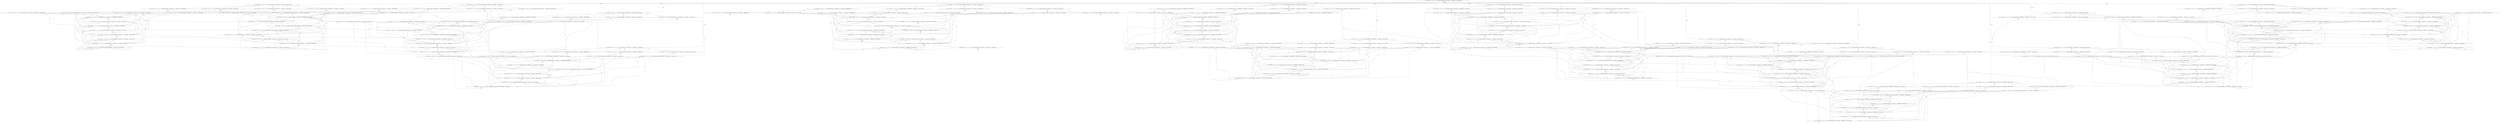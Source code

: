 digraph model {
	0 [ label = "0[c=0	& pick=0	& mem=0	& x=0	& y=0	& o=0	& _loc_prism2jani_countermodule_=0	& _loc_prism2jani_strategy_=0	& _loc_prism2jani_grid_=0	& default_reward_model=0]
: {init}" ];
	1 [ label = "1[c=0	& pick=0	& mem=0	& x=0	& y=0	& o=1	& _loc_prism2jani_countermodule_=0	& _loc_prism2jani_strategy_=0	& _loc_prism2jani_grid_=0	& default_reward_model=0]
: {}" ];
	2 [ label = "2[c=0	& pick=0	& mem=0	& x=0	& y=1	& o=1	& _loc_prism2jani_countermodule_=0	& _loc_prism2jani_strategy_=0	& _loc_prism2jani_grid_=0	& default_reward_model=0]
: {}" ];
	3 [ label = "3[c=0	& pick=0	& mem=0	& x=0	& y=2	& o=1	& _loc_prism2jani_countermodule_=0	& _loc_prism2jani_strategy_=0	& _loc_prism2jani_grid_=0	& default_reward_model=0]
: {}" ];
	4 [ label = "4[c=0	& pick=0	& mem=0	& x=0	& y=3	& o=1	& _loc_prism2jani_countermodule_=0	& _loc_prism2jani_strategy_=0	& _loc_prism2jani_grid_=0	& default_reward_model=0]
: {}" ];
	5 [ label = "5[c=0	& pick=0	& mem=0	& x=1	& y=0	& o=1	& _loc_prism2jani_countermodule_=0	& _loc_prism2jani_strategy_=0	& _loc_prism2jani_grid_=0	& default_reward_model=0]
: {}" ];
	6 [ label = "6[c=0	& pick=0	& mem=0	& x=1	& y=2	& o=1	& _loc_prism2jani_countermodule_=0	& _loc_prism2jani_strategy_=0	& _loc_prism2jani_grid_=0	& default_reward_model=0]
: {}" ];
	7 [ label = "7[c=0	& pick=0	& mem=0	& x=1	& y=3	& o=1	& _loc_prism2jani_countermodule_=0	& _loc_prism2jani_strategy_=0	& _loc_prism2jani_grid_=0	& default_reward_model=0]
: {}" ];
	8 [ label = "8[c=0	& pick=0	& mem=0	& x=2	& y=0	& o=1	& _loc_prism2jani_countermodule_=0	& _loc_prism2jani_strategy_=0	& _loc_prism2jani_grid_=0	& default_reward_model=0]
: {}" ];
	9 [ label = "9[c=0	& pick=0	& mem=0	& x=2	& y=1	& o=1	& _loc_prism2jani_countermodule_=0	& _loc_prism2jani_strategy_=0	& _loc_prism2jani_grid_=0	& default_reward_model=0]
: {}" ];
	10 [ label = "10[c=0	& pick=0	& mem=0	& x=2	& y=2	& o=1	& _loc_prism2jani_countermodule_=0	& _loc_prism2jani_strategy_=0	& _loc_prism2jani_grid_=0	& default_reward_model=0]
: {}" ];
	11 [ label = "11[c=0	& pick=0	& mem=0	& x=2	& y=3	& o=1	& _loc_prism2jani_countermodule_=0	& _loc_prism2jani_strategy_=0	& _loc_prism2jani_grid_=0	& default_reward_model=0]
: {}" ];
	12 [ label = "12[c=0	& pick=0	& mem=0	& x=3	& y=1	& o=1	& _loc_prism2jani_countermodule_=0	& _loc_prism2jani_strategy_=0	& _loc_prism2jani_grid_=0	& default_reward_model=0]
: {}" ];
	13 [ label = "13[c=0	& pick=0	& mem=0	& x=3	& y=2	& o=1	& _loc_prism2jani_countermodule_=0	& _loc_prism2jani_strategy_=0	& _loc_prism2jani_grid_=0	& default_reward_model=0]
: {}" ];
	14 [ label = "14[c=0	& pick=0	& mem=0	& x=3	& y=3	& o=1	& _loc_prism2jani_countermodule_=0	& _loc_prism2jani_strategy_=0	& _loc_prism2jani_grid_=0	& default_reward_model=0]
: {}" ];
	15 [ label = "15[c=1	& pick=1	& mem=0	& x=0	& y=0	& o=1	& _loc_prism2jani_countermodule_=0	& _loc_prism2jani_strategy_=0	& _loc_prism2jani_grid_=0	& default_reward_model=0]
: {}" ];
	16 [ label = "16[c=1	& pick=1	& mem=1	& x=0	& y=0	& o=1	& _loc_prism2jani_countermodule_=0	& _loc_prism2jani_strategy_=0	& _loc_prism2jani_grid_=0	& default_reward_model=0]
: {}" ];
	17 [ label = "17[c=1	& pick=1	& mem=2	& x=0	& y=0	& o=1	& _loc_prism2jani_countermodule_=0	& _loc_prism2jani_strategy_=0	& _loc_prism2jani_grid_=0	& default_reward_model=0]
: {}" ];
	18 [ label = "18[c=1	& pick=1	& mem=3	& x=0	& y=0	& o=1	& _loc_prism2jani_countermodule_=0	& _loc_prism2jani_strategy_=0	& _loc_prism2jani_grid_=0	& default_reward_model=0]
: {}" ];
	19 [ label = "19[c=1	& pick=1	& mem=0	& x=0	& y=1	& o=1	& _loc_prism2jani_countermodule_=0	& _loc_prism2jani_strategy_=0	& _loc_prism2jani_grid_=0	& default_reward_model=0]
: {}" ];
	20 [ label = "20[c=1	& pick=1	& mem=1	& x=0	& y=1	& o=1	& _loc_prism2jani_countermodule_=0	& _loc_prism2jani_strategy_=0	& _loc_prism2jani_grid_=0	& default_reward_model=0]
: {}" ];
	21 [ label = "21[c=1	& pick=1	& mem=2	& x=0	& y=1	& o=1	& _loc_prism2jani_countermodule_=0	& _loc_prism2jani_strategy_=0	& _loc_prism2jani_grid_=0	& default_reward_model=0]
: {}" ];
	22 [ label = "22[c=1	& pick=1	& mem=3	& x=0	& y=1	& o=1	& _loc_prism2jani_countermodule_=0	& _loc_prism2jani_strategy_=0	& _loc_prism2jani_grid_=0	& default_reward_model=0]
: {}" ];
	23 [ label = "23[c=1	& pick=1	& mem=0	& x=0	& y=2	& o=1	& _loc_prism2jani_countermodule_=0	& _loc_prism2jani_strategy_=0	& _loc_prism2jani_grid_=0	& default_reward_model=0]
: {}" ];
	24 [ label = "24[c=1	& pick=1	& mem=1	& x=0	& y=2	& o=1	& _loc_prism2jani_countermodule_=0	& _loc_prism2jani_strategy_=0	& _loc_prism2jani_grid_=0	& default_reward_model=0]
: {}" ];
	25 [ label = "25[c=1	& pick=1	& mem=2	& x=0	& y=2	& o=1	& _loc_prism2jani_countermodule_=0	& _loc_prism2jani_strategy_=0	& _loc_prism2jani_grid_=0	& default_reward_model=0]
: {}" ];
	26 [ label = "26[c=1	& pick=1	& mem=3	& x=0	& y=2	& o=1	& _loc_prism2jani_countermodule_=0	& _loc_prism2jani_strategy_=0	& _loc_prism2jani_grid_=0	& default_reward_model=0]
: {}" ];
	27 [ label = "27[c=1	& pick=1	& mem=0	& x=0	& y=3	& o=1	& _loc_prism2jani_countermodule_=0	& _loc_prism2jani_strategy_=0	& _loc_prism2jani_grid_=0	& default_reward_model=0]
: {}" ];
	28 [ label = "28[c=1	& pick=1	& mem=1	& x=0	& y=3	& o=1	& _loc_prism2jani_countermodule_=0	& _loc_prism2jani_strategy_=0	& _loc_prism2jani_grid_=0	& default_reward_model=0]
: {}" ];
	29 [ label = "29[c=1	& pick=1	& mem=2	& x=0	& y=3	& o=1	& _loc_prism2jani_countermodule_=0	& _loc_prism2jani_strategy_=0	& _loc_prism2jani_grid_=0	& default_reward_model=0]
: {}" ];
	30 [ label = "30[c=1	& pick=1	& mem=3	& x=0	& y=3	& o=1	& _loc_prism2jani_countermodule_=0	& _loc_prism2jani_strategy_=0	& _loc_prism2jani_grid_=0	& default_reward_model=0]
: {}" ];
	31 [ label = "31[c=1	& pick=1	& mem=0	& x=1	& y=0	& o=1	& _loc_prism2jani_countermodule_=0	& _loc_prism2jani_strategy_=0	& _loc_prism2jani_grid_=0	& default_reward_model=0]
: {}" ];
	32 [ label = "32[c=1	& pick=1	& mem=1	& x=1	& y=0	& o=1	& _loc_prism2jani_countermodule_=0	& _loc_prism2jani_strategy_=0	& _loc_prism2jani_grid_=0	& default_reward_model=0]
: {}" ];
	33 [ label = "33[c=1	& pick=1	& mem=2	& x=1	& y=0	& o=1	& _loc_prism2jani_countermodule_=0	& _loc_prism2jani_strategy_=0	& _loc_prism2jani_grid_=0	& default_reward_model=0]
: {}" ];
	34 [ label = "34[c=1	& pick=1	& mem=3	& x=1	& y=0	& o=1	& _loc_prism2jani_countermodule_=0	& _loc_prism2jani_strategy_=0	& _loc_prism2jani_grid_=0	& default_reward_model=0]
: {}" ];
	35 [ label = "35[c=1	& pick=1	& mem=0	& x=1	& y=2	& o=1	& _loc_prism2jani_countermodule_=0	& _loc_prism2jani_strategy_=0	& _loc_prism2jani_grid_=0	& default_reward_model=0]
: {}" ];
	36 [ label = "36[c=1	& pick=1	& mem=1	& x=1	& y=2	& o=1	& _loc_prism2jani_countermodule_=0	& _loc_prism2jani_strategy_=0	& _loc_prism2jani_grid_=0	& default_reward_model=0]
: {}" ];
	37 [ label = "37[c=1	& pick=1	& mem=2	& x=1	& y=2	& o=1	& _loc_prism2jani_countermodule_=0	& _loc_prism2jani_strategy_=0	& _loc_prism2jani_grid_=0	& default_reward_model=0]
: {}" ];
	38 [ label = "38[c=1	& pick=1	& mem=3	& x=1	& y=2	& o=1	& _loc_prism2jani_countermodule_=0	& _loc_prism2jani_strategy_=0	& _loc_prism2jani_grid_=0	& default_reward_model=0]
: {}" ];
	39 [ label = "39[c=1	& pick=1	& mem=0	& x=1	& y=3	& o=1	& _loc_prism2jani_countermodule_=0	& _loc_prism2jani_strategy_=0	& _loc_prism2jani_grid_=0	& default_reward_model=0]
: {}" ];
	40 [ label = "40[c=1	& pick=1	& mem=1	& x=1	& y=3	& o=1	& _loc_prism2jani_countermodule_=0	& _loc_prism2jani_strategy_=0	& _loc_prism2jani_grid_=0	& default_reward_model=0]
: {}" ];
	41 [ label = "41[c=1	& pick=1	& mem=2	& x=1	& y=3	& o=1	& _loc_prism2jani_countermodule_=0	& _loc_prism2jani_strategy_=0	& _loc_prism2jani_grid_=0	& default_reward_model=0]
: {}" ];
	42 [ label = "42[c=1	& pick=1	& mem=3	& x=1	& y=3	& o=1	& _loc_prism2jani_countermodule_=0	& _loc_prism2jani_strategy_=0	& _loc_prism2jani_grid_=0	& default_reward_model=0]
: {}" ];
	43 [ label = "43[c=1	& pick=1	& mem=0	& x=2	& y=0	& o=1	& _loc_prism2jani_countermodule_=0	& _loc_prism2jani_strategy_=0	& _loc_prism2jani_grid_=0	& default_reward_model=0]
: {}" ];
	44 [ label = "44[c=1	& pick=1	& mem=1	& x=2	& y=0	& o=1	& _loc_prism2jani_countermodule_=0	& _loc_prism2jani_strategy_=0	& _loc_prism2jani_grid_=0	& default_reward_model=0]
: {}" ];
	45 [ label = "45[c=1	& pick=1	& mem=2	& x=2	& y=0	& o=1	& _loc_prism2jani_countermodule_=0	& _loc_prism2jani_strategy_=0	& _loc_prism2jani_grid_=0	& default_reward_model=0]
: {}" ];
	46 [ label = "46[c=1	& pick=1	& mem=3	& x=2	& y=0	& o=1	& _loc_prism2jani_countermodule_=0	& _loc_prism2jani_strategy_=0	& _loc_prism2jani_grid_=0	& default_reward_model=0]
: {}" ];
	47 [ label = "47[c=1	& pick=1	& mem=0	& x=2	& y=1	& o=1	& _loc_prism2jani_countermodule_=0	& _loc_prism2jani_strategy_=0	& _loc_prism2jani_grid_=0	& default_reward_model=0]
: {}" ];
	48 [ label = "48[c=1	& pick=1	& mem=1	& x=2	& y=1	& o=1	& _loc_prism2jani_countermodule_=0	& _loc_prism2jani_strategy_=0	& _loc_prism2jani_grid_=0	& default_reward_model=0]
: {}" ];
	49 [ label = "49[c=1	& pick=1	& mem=2	& x=2	& y=1	& o=1	& _loc_prism2jani_countermodule_=0	& _loc_prism2jani_strategy_=0	& _loc_prism2jani_grid_=0	& default_reward_model=0]
: {}" ];
	50 [ label = "50[c=1	& pick=1	& mem=3	& x=2	& y=1	& o=1	& _loc_prism2jani_countermodule_=0	& _loc_prism2jani_strategy_=0	& _loc_prism2jani_grid_=0	& default_reward_model=0]
: {}" ];
	51 [ label = "51[c=1	& pick=1	& mem=0	& x=2	& y=2	& o=1	& _loc_prism2jani_countermodule_=0	& _loc_prism2jani_strategy_=0	& _loc_prism2jani_grid_=0	& default_reward_model=0]
: {}" ];
	52 [ label = "52[c=1	& pick=1	& mem=1	& x=2	& y=2	& o=1	& _loc_prism2jani_countermodule_=0	& _loc_prism2jani_strategy_=0	& _loc_prism2jani_grid_=0	& default_reward_model=0]
: {}" ];
	53 [ label = "53[c=1	& pick=1	& mem=2	& x=2	& y=2	& o=1	& _loc_prism2jani_countermodule_=0	& _loc_prism2jani_strategy_=0	& _loc_prism2jani_grid_=0	& default_reward_model=0]
: {}" ];
	54 [ label = "54[c=1	& pick=1	& mem=3	& x=2	& y=2	& o=1	& _loc_prism2jani_countermodule_=0	& _loc_prism2jani_strategy_=0	& _loc_prism2jani_grid_=0	& default_reward_model=0]
: {}" ];
	55 [ label = "55[c=1	& pick=1	& mem=0	& x=2	& y=3	& o=1	& _loc_prism2jani_countermodule_=0	& _loc_prism2jani_strategy_=0	& _loc_prism2jani_grid_=0	& default_reward_model=0]
: {}" ];
	56 [ label = "56[c=1	& pick=1	& mem=1	& x=2	& y=3	& o=1	& _loc_prism2jani_countermodule_=0	& _loc_prism2jani_strategy_=0	& _loc_prism2jani_grid_=0	& default_reward_model=0]
: {}" ];
	57 [ label = "57[c=1	& pick=1	& mem=2	& x=2	& y=3	& o=1	& _loc_prism2jani_countermodule_=0	& _loc_prism2jani_strategy_=0	& _loc_prism2jani_grid_=0	& default_reward_model=0]
: {}" ];
	58 [ label = "58[c=1	& pick=1	& mem=3	& x=2	& y=3	& o=1	& _loc_prism2jani_countermodule_=0	& _loc_prism2jani_strategy_=0	& _loc_prism2jani_grid_=0	& default_reward_model=0]
: {}" ];
	59 [ label = "59[c=1	& pick=1	& mem=0	& x=3	& y=1	& o=1	& _loc_prism2jani_countermodule_=0	& _loc_prism2jani_strategy_=0	& _loc_prism2jani_grid_=0	& default_reward_model=0]
: {}" ];
	60 [ label = "60[c=1	& pick=1	& mem=1	& x=3	& y=1	& o=1	& _loc_prism2jani_countermodule_=0	& _loc_prism2jani_strategy_=0	& _loc_prism2jani_grid_=0	& default_reward_model=0]
: {}" ];
	61 [ label = "61[c=1	& pick=1	& mem=2	& x=3	& y=1	& o=1	& _loc_prism2jani_countermodule_=0	& _loc_prism2jani_strategy_=0	& _loc_prism2jani_grid_=0	& default_reward_model=0]
: {}" ];
	62 [ label = "62[c=1	& pick=1	& mem=3	& x=3	& y=1	& o=1	& _loc_prism2jani_countermodule_=0	& _loc_prism2jani_strategy_=0	& _loc_prism2jani_grid_=0	& default_reward_model=0]
: {}" ];
	63 [ label = "63[c=1	& pick=1	& mem=0	& x=3	& y=2	& o=1	& _loc_prism2jani_countermodule_=0	& _loc_prism2jani_strategy_=0	& _loc_prism2jani_grid_=0	& default_reward_model=0]
: {}" ];
	64 [ label = "64[c=1	& pick=1	& mem=1	& x=3	& y=2	& o=1	& _loc_prism2jani_countermodule_=0	& _loc_prism2jani_strategy_=0	& _loc_prism2jani_grid_=0	& default_reward_model=0]
: {}" ];
	65 [ label = "65[c=1	& pick=1	& mem=2	& x=3	& y=2	& o=1	& _loc_prism2jani_countermodule_=0	& _loc_prism2jani_strategy_=0	& _loc_prism2jani_grid_=0	& default_reward_model=0]
: {}" ];
	66 [ label = "66[c=1	& pick=1	& mem=3	& x=3	& y=2	& o=1	& _loc_prism2jani_countermodule_=0	& _loc_prism2jani_strategy_=0	& _loc_prism2jani_grid_=0	& default_reward_model=0]
: {}" ];
	67 [ label = "67[c=1	& pick=1	& mem=0	& x=3	& y=3	& o=1	& _loc_prism2jani_countermodule_=0	& _loc_prism2jani_strategy_=0	& _loc_prism2jani_grid_=0	& default_reward_model=0]
: {}" ];
	68 [ label = "68[c=1	& pick=1	& mem=1	& x=3	& y=3	& o=1	& _loc_prism2jani_countermodule_=0	& _loc_prism2jani_strategy_=0	& _loc_prism2jani_grid_=0	& default_reward_model=0]
: {}" ];
	69 [ label = "69[c=1	& pick=1	& mem=2	& x=3	& y=3	& o=1	& _loc_prism2jani_countermodule_=0	& _loc_prism2jani_strategy_=0	& _loc_prism2jani_grid_=0	& default_reward_model=0]
: {}" ];
	70 [ label = "70[c=1	& pick=1	& mem=3	& x=3	& y=3	& o=1	& _loc_prism2jani_countermodule_=0	& _loc_prism2jani_strategy_=0	& _loc_prism2jani_grid_=0	& default_reward_model=0]
: {}" ];
	71 [ label = "71[c=1	& pick=0	& mem=0	& x=0	& y=1	& o=1	& _loc_prism2jani_countermodule_=0	& _loc_prism2jani_strategy_=0	& _loc_prism2jani_grid_=0	& default_reward_model=0]
: {}" ];
	72 [ label = "72[c=1	& pick=0	& mem=0	& x=0	& y=0	& o=1	& _loc_prism2jani_countermodule_=0	& _loc_prism2jani_strategy_=0	& _loc_prism2jani_grid_=0	& default_reward_model=0]
: {}" ];
	73 [ label = "73[c=1	& pick=0	& mem=0	& x=1	& y=0	& o=1	& _loc_prism2jani_countermodule_=0	& _loc_prism2jani_strategy_=0	& _loc_prism2jani_grid_=0	& default_reward_model=0]
: {}" ];
	74 [ label = "74[c=1	& pick=0	& mem=1	& x=0	& y=1	& o=1	& _loc_prism2jani_countermodule_=0	& _loc_prism2jani_strategy_=0	& _loc_prism2jani_grid_=0	& default_reward_model=0]
: {}" ];
	75 [ label = "75[c=1	& pick=0	& mem=1	& x=0	& y=0	& o=1	& _loc_prism2jani_countermodule_=0	& _loc_prism2jani_strategy_=0	& _loc_prism2jani_grid_=0	& default_reward_model=0]
: {}" ];
	76 [ label = "76[c=1	& pick=0	& mem=1	& x=1	& y=0	& o=1	& _loc_prism2jani_countermodule_=0	& _loc_prism2jani_strategy_=0	& _loc_prism2jani_grid_=0	& default_reward_model=0]
: {}" ];
	77 [ label = "77[c=1	& pick=0	& mem=2	& x=0	& y=1	& o=1	& _loc_prism2jani_countermodule_=0	& _loc_prism2jani_strategy_=0	& _loc_prism2jani_grid_=0	& default_reward_model=0]
: {}" ];
	78 [ label = "78[c=1	& pick=0	& mem=2	& x=0	& y=0	& o=1	& _loc_prism2jani_countermodule_=0	& _loc_prism2jani_strategy_=0	& _loc_prism2jani_grid_=0	& default_reward_model=0]
: {}" ];
	79 [ label = "79[c=1	& pick=0	& mem=2	& x=1	& y=0	& o=1	& _loc_prism2jani_countermodule_=0	& _loc_prism2jani_strategy_=0	& _loc_prism2jani_grid_=0	& default_reward_model=0]
: {}" ];
	80 [ label = "80[c=1	& pick=0	& mem=3	& x=0	& y=1	& o=1	& _loc_prism2jani_countermodule_=0	& _loc_prism2jani_strategy_=0	& _loc_prism2jani_grid_=0	& default_reward_model=0]
: {}" ];
	81 [ label = "81[c=1	& pick=0	& mem=3	& x=0	& y=0	& o=1	& _loc_prism2jani_countermodule_=0	& _loc_prism2jani_strategy_=0	& _loc_prism2jani_grid_=0	& default_reward_model=0]
: {}" ];
	82 [ label = "82[c=1	& pick=0	& mem=3	& x=1	& y=0	& o=1	& _loc_prism2jani_countermodule_=0	& _loc_prism2jani_strategy_=0	& _loc_prism2jani_grid_=0	& default_reward_model=0]
: {}" ];
	83 [ label = "83[c=1	& pick=0	& mem=0	& x=0	& y=2	& o=1	& _loc_prism2jani_countermodule_=0	& _loc_prism2jani_strategy_=0	& _loc_prism2jani_grid_=0	& default_reward_model=0]
: {}" ];
	84 [ label = "84[c=1	& pick=0	& mem=0	& x=1	& y=1	& o=3	& _loc_prism2jani_countermodule_=0	& _loc_prism2jani_strategy_=0	& _loc_prism2jani_grid_=0	& default_reward_model=0]
: {}" ];
	85 [ label = "85[c=1	& pick=0	& mem=1	& x=0	& y=2	& o=1	& _loc_prism2jani_countermodule_=0	& _loc_prism2jani_strategy_=0	& _loc_prism2jani_grid_=0	& default_reward_model=0]
: {}" ];
	86 [ label = "86[c=1	& pick=0	& mem=1	& x=1	& y=1	& o=3	& _loc_prism2jani_countermodule_=0	& _loc_prism2jani_strategy_=0	& _loc_prism2jani_grid_=0	& default_reward_model=0]
: {}" ];
	87 [ label = "87[c=1	& pick=0	& mem=2	& x=0	& y=2	& o=1	& _loc_prism2jani_countermodule_=0	& _loc_prism2jani_strategy_=0	& _loc_prism2jani_grid_=0	& default_reward_model=0]
: {}" ];
	88 [ label = "88[c=1	& pick=0	& mem=2	& x=1	& y=1	& o=3	& _loc_prism2jani_countermodule_=0	& _loc_prism2jani_strategy_=0	& _loc_prism2jani_grid_=0	& default_reward_model=0]
: {}" ];
	89 [ label = "89[c=1	& pick=0	& mem=3	& x=0	& y=2	& o=1	& _loc_prism2jani_countermodule_=0	& _loc_prism2jani_strategy_=0	& _loc_prism2jani_grid_=0	& default_reward_model=0]
: {}" ];
	90 [ label = "90[c=1	& pick=0	& mem=3	& x=1	& y=1	& o=3	& _loc_prism2jani_countermodule_=0	& _loc_prism2jani_strategy_=0	& _loc_prism2jani_grid_=0	& default_reward_model=0]
: {}" ];
	91 [ label = "91[c=1	& pick=0	& mem=0	& x=0	& y=3	& o=1	& _loc_prism2jani_countermodule_=0	& _loc_prism2jani_strategy_=0	& _loc_prism2jani_grid_=0	& default_reward_model=0]
: {}" ];
	92 [ label = "92[c=1	& pick=0	& mem=0	& x=1	& y=2	& o=1	& _loc_prism2jani_countermodule_=0	& _loc_prism2jani_strategy_=0	& _loc_prism2jani_grid_=0	& default_reward_model=0]
: {}" ];
	93 [ label = "93[c=1	& pick=0	& mem=1	& x=0	& y=3	& o=1	& _loc_prism2jani_countermodule_=0	& _loc_prism2jani_strategy_=0	& _loc_prism2jani_grid_=0	& default_reward_model=0]
: {}" ];
	94 [ label = "94[c=1	& pick=0	& mem=1	& x=1	& y=2	& o=1	& _loc_prism2jani_countermodule_=0	& _loc_prism2jani_strategy_=0	& _loc_prism2jani_grid_=0	& default_reward_model=0]
: {}" ];
	95 [ label = "95[c=1	& pick=0	& mem=2	& x=0	& y=3	& o=1	& _loc_prism2jani_countermodule_=0	& _loc_prism2jani_strategy_=0	& _loc_prism2jani_grid_=0	& default_reward_model=0]
: {}" ];
	96 [ label = "96[c=1	& pick=0	& mem=2	& x=1	& y=2	& o=1	& _loc_prism2jani_countermodule_=0	& _loc_prism2jani_strategy_=0	& _loc_prism2jani_grid_=0	& default_reward_model=0]
: {}" ];
	97 [ label = "97[c=1	& pick=0	& mem=3	& x=0	& y=3	& o=1	& _loc_prism2jani_countermodule_=0	& _loc_prism2jani_strategy_=0	& _loc_prism2jani_grid_=0	& default_reward_model=0]
: {}" ];
	98 [ label = "98[c=1	& pick=0	& mem=3	& x=1	& y=2	& o=1	& _loc_prism2jani_countermodule_=0	& _loc_prism2jani_strategy_=0	& _loc_prism2jani_grid_=0	& default_reward_model=0]
: {}" ];
	99 [ label = "99[c=1	& pick=0	& mem=0	& x=1	& y=3	& o=1	& _loc_prism2jani_countermodule_=0	& _loc_prism2jani_strategy_=0	& _loc_prism2jani_grid_=0	& default_reward_model=0]
: {}" ];
	100 [ label = "100[c=1	& pick=0	& mem=1	& x=1	& y=3	& o=1	& _loc_prism2jani_countermodule_=0	& _loc_prism2jani_strategy_=0	& _loc_prism2jani_grid_=0	& default_reward_model=0]
: {}" ];
	101 [ label = "101[c=1	& pick=0	& mem=2	& x=1	& y=3	& o=1	& _loc_prism2jani_countermodule_=0	& _loc_prism2jani_strategy_=0	& _loc_prism2jani_grid_=0	& default_reward_model=0]
: {}" ];
	102 [ label = "102[c=1	& pick=0	& mem=3	& x=1	& y=3	& o=1	& _loc_prism2jani_countermodule_=0	& _loc_prism2jani_strategy_=0	& _loc_prism2jani_grid_=0	& default_reward_model=0]
: {}" ];
	103 [ label = "103[c=1	& pick=0	& mem=0	& x=2	& y=0	& o=1	& _loc_prism2jani_countermodule_=0	& _loc_prism2jani_strategy_=0	& _loc_prism2jani_grid_=0	& default_reward_model=0]
: {}" ];
	104 [ label = "104[c=1	& pick=0	& mem=1	& x=2	& y=0	& o=1	& _loc_prism2jani_countermodule_=0	& _loc_prism2jani_strategy_=0	& _loc_prism2jani_grid_=0	& default_reward_model=0]
: {}" ];
	105 [ label = "105[c=1	& pick=0	& mem=2	& x=2	& y=0	& o=1	& _loc_prism2jani_countermodule_=0	& _loc_prism2jani_strategy_=0	& _loc_prism2jani_grid_=0	& default_reward_model=0]
: {}" ];
	106 [ label = "106[c=1	& pick=0	& mem=3	& x=2	& y=0	& o=1	& _loc_prism2jani_countermodule_=0	& _loc_prism2jani_strategy_=0	& _loc_prism2jani_grid_=0	& default_reward_model=0]
: {}" ];
	107 [ label = "107[c=1	& pick=0	& mem=0	& x=2	& y=2	& o=1	& _loc_prism2jani_countermodule_=0	& _loc_prism2jani_strategy_=0	& _loc_prism2jani_grid_=0	& default_reward_model=0]
: {}" ];
	108 [ label = "108[c=1	& pick=0	& mem=1	& x=2	& y=2	& o=1	& _loc_prism2jani_countermodule_=0	& _loc_prism2jani_strategy_=0	& _loc_prism2jani_grid_=0	& default_reward_model=0]
: {}" ];
	109 [ label = "109[c=1	& pick=0	& mem=2	& x=2	& y=2	& o=1	& _loc_prism2jani_countermodule_=0	& _loc_prism2jani_strategy_=0	& _loc_prism2jani_grid_=0	& default_reward_model=0]
: {}" ];
	110 [ label = "110[c=1	& pick=0	& mem=3	& x=2	& y=2	& o=1	& _loc_prism2jani_countermodule_=0	& _loc_prism2jani_strategy_=0	& _loc_prism2jani_grid_=0	& default_reward_model=0]
: {}" ];
	111 [ label = "111[c=1	& pick=0	& mem=0	& x=2	& y=3	& o=1	& _loc_prism2jani_countermodule_=0	& _loc_prism2jani_strategy_=0	& _loc_prism2jani_grid_=0	& default_reward_model=0]
: {}" ];
	112 [ label = "112[c=1	& pick=0	& mem=1	& x=2	& y=3	& o=1	& _loc_prism2jani_countermodule_=0	& _loc_prism2jani_strategy_=0	& _loc_prism2jani_grid_=0	& default_reward_model=0]
: {}" ];
	113 [ label = "113[c=1	& pick=0	& mem=2	& x=2	& y=3	& o=1	& _loc_prism2jani_countermodule_=0	& _loc_prism2jani_strategy_=0	& _loc_prism2jani_grid_=0	& default_reward_model=0]
: {}" ];
	114 [ label = "114[c=1	& pick=0	& mem=3	& x=2	& y=3	& o=1	& _loc_prism2jani_countermodule_=0	& _loc_prism2jani_strategy_=0	& _loc_prism2jani_grid_=0	& default_reward_model=0]
: {}" ];
	115 [ label = "115[c=1	& pick=0	& mem=0	& x=2	& y=1	& o=1	& _loc_prism2jani_countermodule_=0	& _loc_prism2jani_strategy_=0	& _loc_prism2jani_grid_=0	& default_reward_model=0]
: {}" ];
	116 [ label = "116[c=1	& pick=0	& mem=1	& x=2	& y=1	& o=1	& _loc_prism2jani_countermodule_=0	& _loc_prism2jani_strategy_=0	& _loc_prism2jani_grid_=0	& default_reward_model=0]
: {}" ];
	117 [ label = "117[c=1	& pick=0	& mem=2	& x=2	& y=1	& o=1	& _loc_prism2jani_countermodule_=0	& _loc_prism2jani_strategy_=0	& _loc_prism2jani_grid_=0	& default_reward_model=0]
: {}" ];
	118 [ label = "118[c=1	& pick=0	& mem=3	& x=2	& y=1	& o=1	& _loc_prism2jani_countermodule_=0	& _loc_prism2jani_strategy_=0	& _loc_prism2jani_grid_=0	& default_reward_model=0]
: {}" ];
	119 [ label = "119[c=1	& pick=0	& mem=0	& x=3	& y=1	& o=1	& _loc_prism2jani_countermodule_=0	& _loc_prism2jani_strategy_=0	& _loc_prism2jani_grid_=0	& default_reward_model=0]
: {}" ];
	120 [ label = "120[c=1	& pick=0	& mem=1	& x=3	& y=1	& o=1	& _loc_prism2jani_countermodule_=0	& _loc_prism2jani_strategy_=0	& _loc_prism2jani_grid_=0	& default_reward_model=0]
: {}" ];
	121 [ label = "121[c=1	& pick=0	& mem=2	& x=3	& y=1	& o=1	& _loc_prism2jani_countermodule_=0	& _loc_prism2jani_strategy_=0	& _loc_prism2jani_grid_=0	& default_reward_model=0]
: {}" ];
	122 [ label = "122[c=1	& pick=0	& mem=3	& x=3	& y=1	& o=1	& _loc_prism2jani_countermodule_=0	& _loc_prism2jani_strategy_=0	& _loc_prism2jani_grid_=0	& default_reward_model=0]
: {}" ];
	123 [ label = "123[c=1	& pick=0	& mem=0	& x=3	& y=2	& o=1	& _loc_prism2jani_countermodule_=0	& _loc_prism2jani_strategy_=0	& _loc_prism2jani_grid_=0	& default_reward_model=0]
: {}" ];
	124 [ label = "124[c=1	& pick=0	& mem=1	& x=3	& y=2	& o=1	& _loc_prism2jani_countermodule_=0	& _loc_prism2jani_strategy_=0	& _loc_prism2jani_grid_=0	& default_reward_model=0]
: {}" ];
	125 [ label = "125[c=1	& pick=0	& mem=2	& x=3	& y=2	& o=1	& _loc_prism2jani_countermodule_=0	& _loc_prism2jani_strategy_=0	& _loc_prism2jani_grid_=0	& default_reward_model=0]
: {}" ];
	126 [ label = "126[c=1	& pick=0	& mem=3	& x=3	& y=2	& o=1	& _loc_prism2jani_countermodule_=0	& _loc_prism2jani_strategy_=0	& _loc_prism2jani_grid_=0	& default_reward_model=0]
: {}" ];
	127 [ label = "127[c=1	& pick=0	& mem=0	& x=3	& y=3	& o=1	& _loc_prism2jani_countermodule_=0	& _loc_prism2jani_strategy_=0	& _loc_prism2jani_grid_=0	& default_reward_model=0]
: {}" ];
	128 [ label = "128[c=1	& pick=0	& mem=1	& x=3	& y=3	& o=1	& _loc_prism2jani_countermodule_=0	& _loc_prism2jani_strategy_=0	& _loc_prism2jani_grid_=0	& default_reward_model=0]
: {}" ];
	129 [ label = "129[c=1	& pick=0	& mem=2	& x=3	& y=3	& o=1	& _loc_prism2jani_countermodule_=0	& _loc_prism2jani_strategy_=0	& _loc_prism2jani_grid_=0	& default_reward_model=0]
: {}" ];
	130 [ label = "130[c=1	& pick=0	& mem=3	& x=3	& y=3	& o=1	& _loc_prism2jani_countermodule_=0	& _loc_prism2jani_strategy_=0	& _loc_prism2jani_grid_=0	& default_reward_model=0]
: {}" ];
	131 [ label = "131[c=2	& pick=1	& mem=0	& x=0	& y=1	& o=1	& _loc_prism2jani_countermodule_=0	& _loc_prism2jani_strategy_=0	& _loc_prism2jani_grid_=0	& default_reward_model=0]
: {}" ];
	132 [ label = "132[c=2	& pick=1	& mem=1	& x=0	& y=1	& o=1	& _loc_prism2jani_countermodule_=0	& _loc_prism2jani_strategy_=0	& _loc_prism2jani_grid_=0	& default_reward_model=0]
: {}" ];
	133 [ label = "133[c=2	& pick=1	& mem=2	& x=0	& y=1	& o=1	& _loc_prism2jani_countermodule_=0	& _loc_prism2jani_strategy_=0	& _loc_prism2jani_grid_=0	& default_reward_model=0]
: {}" ];
	134 [ label = "134[c=2	& pick=1	& mem=3	& x=0	& y=1	& o=1	& _loc_prism2jani_countermodule_=0	& _loc_prism2jani_strategy_=0	& _loc_prism2jani_grid_=0	& default_reward_model=0]
: {}" ];
	135 [ label = "135[c=2	& pick=1	& mem=0	& x=0	& y=0	& o=1	& _loc_prism2jani_countermodule_=0	& _loc_prism2jani_strategy_=0	& _loc_prism2jani_grid_=0	& default_reward_model=0]
: {}" ];
	136 [ label = "136[c=2	& pick=1	& mem=1	& x=0	& y=0	& o=1	& _loc_prism2jani_countermodule_=0	& _loc_prism2jani_strategy_=0	& _loc_prism2jani_grid_=0	& default_reward_model=0]
: {}" ];
	137 [ label = "137[c=2	& pick=1	& mem=2	& x=0	& y=0	& o=1	& _loc_prism2jani_countermodule_=0	& _loc_prism2jani_strategy_=0	& _loc_prism2jani_grid_=0	& default_reward_model=0]
: {}" ];
	138 [ label = "138[c=2	& pick=1	& mem=3	& x=0	& y=0	& o=1	& _loc_prism2jani_countermodule_=0	& _loc_prism2jani_strategy_=0	& _loc_prism2jani_grid_=0	& default_reward_model=0]
: {}" ];
	139 [ label = "139[c=2	& pick=1	& mem=0	& x=1	& y=0	& o=1	& _loc_prism2jani_countermodule_=0	& _loc_prism2jani_strategy_=0	& _loc_prism2jani_grid_=0	& default_reward_model=0]
: {}" ];
	140 [ label = "140[c=2	& pick=1	& mem=1	& x=1	& y=0	& o=1	& _loc_prism2jani_countermodule_=0	& _loc_prism2jani_strategy_=0	& _loc_prism2jani_grid_=0	& default_reward_model=0]
: {}" ];
	141 [ label = "141[c=2	& pick=1	& mem=2	& x=1	& y=0	& o=1	& _loc_prism2jani_countermodule_=0	& _loc_prism2jani_strategy_=0	& _loc_prism2jani_grid_=0	& default_reward_model=0]
: {}" ];
	142 [ label = "142[c=2	& pick=1	& mem=3	& x=1	& y=0	& o=1	& _loc_prism2jani_countermodule_=0	& _loc_prism2jani_strategy_=0	& _loc_prism2jani_grid_=0	& default_reward_model=0]
: {}" ];
	143 [ label = "143[c=2	& pick=1	& mem=0	& x=0	& y=2	& o=1	& _loc_prism2jani_countermodule_=0	& _loc_prism2jani_strategy_=0	& _loc_prism2jani_grid_=0	& default_reward_model=0]
: {}" ];
	144 [ label = "144[c=2	& pick=1	& mem=1	& x=0	& y=2	& o=1	& _loc_prism2jani_countermodule_=0	& _loc_prism2jani_strategy_=0	& _loc_prism2jani_grid_=0	& default_reward_model=0]
: {}" ];
	145 [ label = "145[c=2	& pick=1	& mem=2	& x=0	& y=2	& o=1	& _loc_prism2jani_countermodule_=0	& _loc_prism2jani_strategy_=0	& _loc_prism2jani_grid_=0	& default_reward_model=0]
: {}" ];
	146 [ label = "146[c=2	& pick=1	& mem=3	& x=0	& y=2	& o=1	& _loc_prism2jani_countermodule_=0	& _loc_prism2jani_strategy_=0	& _loc_prism2jani_grid_=0	& default_reward_model=0]
: {}" ];
	147 [ label = "147[c=2	& pick=1	& mem=0	& x=0	& y=3	& o=1	& _loc_prism2jani_countermodule_=0	& _loc_prism2jani_strategy_=0	& _loc_prism2jani_grid_=0	& default_reward_model=0]
: {}" ];
	148 [ label = "148[c=2	& pick=1	& mem=1	& x=0	& y=3	& o=1	& _loc_prism2jani_countermodule_=0	& _loc_prism2jani_strategy_=0	& _loc_prism2jani_grid_=0	& default_reward_model=0]
: {}" ];
	149 [ label = "149[c=2	& pick=1	& mem=2	& x=0	& y=3	& o=1	& _loc_prism2jani_countermodule_=0	& _loc_prism2jani_strategy_=0	& _loc_prism2jani_grid_=0	& default_reward_model=0]
: {}" ];
	150 [ label = "150[c=2	& pick=1	& mem=3	& x=0	& y=3	& o=1	& _loc_prism2jani_countermodule_=0	& _loc_prism2jani_strategy_=0	& _loc_prism2jani_grid_=0	& default_reward_model=0]
: {}" ];
	151 [ label = "151[c=2	& pick=1	& mem=0	& x=1	& y=2	& o=1	& _loc_prism2jani_countermodule_=0	& _loc_prism2jani_strategy_=0	& _loc_prism2jani_grid_=0	& default_reward_model=0]
: {}" ];
	152 [ label = "152[c=2	& pick=1	& mem=1	& x=1	& y=2	& o=1	& _loc_prism2jani_countermodule_=0	& _loc_prism2jani_strategy_=0	& _loc_prism2jani_grid_=0	& default_reward_model=0]
: {}" ];
	153 [ label = "153[c=2	& pick=1	& mem=2	& x=1	& y=2	& o=1	& _loc_prism2jani_countermodule_=0	& _loc_prism2jani_strategy_=0	& _loc_prism2jani_grid_=0	& default_reward_model=0]
: {}" ];
	154 [ label = "154[c=2	& pick=1	& mem=3	& x=1	& y=2	& o=1	& _loc_prism2jani_countermodule_=0	& _loc_prism2jani_strategy_=0	& _loc_prism2jani_grid_=0	& default_reward_model=0]
: {}" ];
	155 [ label = "155[c=2	& pick=1	& mem=0	& x=1	& y=3	& o=1	& _loc_prism2jani_countermodule_=0	& _loc_prism2jani_strategy_=0	& _loc_prism2jani_grid_=0	& default_reward_model=0]
: {}" ];
	156 [ label = "156[c=2	& pick=1	& mem=1	& x=1	& y=3	& o=1	& _loc_prism2jani_countermodule_=0	& _loc_prism2jani_strategy_=0	& _loc_prism2jani_grid_=0	& default_reward_model=0]
: {}" ];
	157 [ label = "157[c=2	& pick=1	& mem=2	& x=1	& y=3	& o=1	& _loc_prism2jani_countermodule_=0	& _loc_prism2jani_strategy_=0	& _loc_prism2jani_grid_=0	& default_reward_model=0]
: {}" ];
	158 [ label = "158[c=2	& pick=1	& mem=3	& x=1	& y=3	& o=1	& _loc_prism2jani_countermodule_=0	& _loc_prism2jani_strategy_=0	& _loc_prism2jani_grid_=0	& default_reward_model=0]
: {}" ];
	159 [ label = "159[c=2	& pick=1	& mem=0	& x=2	& y=0	& o=1	& _loc_prism2jani_countermodule_=0	& _loc_prism2jani_strategy_=0	& _loc_prism2jani_grid_=0	& default_reward_model=0]
: {}" ];
	160 [ label = "160[c=2	& pick=1	& mem=1	& x=2	& y=0	& o=1	& _loc_prism2jani_countermodule_=0	& _loc_prism2jani_strategy_=0	& _loc_prism2jani_grid_=0	& default_reward_model=0]
: {}" ];
	161 [ label = "161[c=2	& pick=1	& mem=2	& x=2	& y=0	& o=1	& _loc_prism2jani_countermodule_=0	& _loc_prism2jani_strategy_=0	& _loc_prism2jani_grid_=0	& default_reward_model=0]
: {}" ];
	162 [ label = "162[c=2	& pick=1	& mem=3	& x=2	& y=0	& o=1	& _loc_prism2jani_countermodule_=0	& _loc_prism2jani_strategy_=0	& _loc_prism2jani_grid_=0	& default_reward_model=0]
: {}" ];
	163 [ label = "163[c=2	& pick=1	& mem=0	& x=2	& y=2	& o=1	& _loc_prism2jani_countermodule_=0	& _loc_prism2jani_strategy_=0	& _loc_prism2jani_grid_=0	& default_reward_model=0]
: {}" ];
	164 [ label = "164[c=2	& pick=1	& mem=1	& x=2	& y=2	& o=1	& _loc_prism2jani_countermodule_=0	& _loc_prism2jani_strategy_=0	& _loc_prism2jani_grid_=0	& default_reward_model=0]
: {}" ];
	165 [ label = "165[c=2	& pick=1	& mem=2	& x=2	& y=2	& o=1	& _loc_prism2jani_countermodule_=0	& _loc_prism2jani_strategy_=0	& _loc_prism2jani_grid_=0	& default_reward_model=0]
: {}" ];
	166 [ label = "166[c=2	& pick=1	& mem=3	& x=2	& y=2	& o=1	& _loc_prism2jani_countermodule_=0	& _loc_prism2jani_strategy_=0	& _loc_prism2jani_grid_=0	& default_reward_model=0]
: {}" ];
	167 [ label = "167[c=2	& pick=1	& mem=0	& x=2	& y=3	& o=1	& _loc_prism2jani_countermodule_=0	& _loc_prism2jani_strategy_=0	& _loc_prism2jani_grid_=0	& default_reward_model=0]
: {}" ];
	168 [ label = "168[c=2	& pick=1	& mem=1	& x=2	& y=3	& o=1	& _loc_prism2jani_countermodule_=0	& _loc_prism2jani_strategy_=0	& _loc_prism2jani_grid_=0	& default_reward_model=0]
: {}" ];
	169 [ label = "169[c=2	& pick=1	& mem=2	& x=2	& y=3	& o=1	& _loc_prism2jani_countermodule_=0	& _loc_prism2jani_strategy_=0	& _loc_prism2jani_grid_=0	& default_reward_model=0]
: {}" ];
	170 [ label = "170[c=2	& pick=1	& mem=3	& x=2	& y=3	& o=1	& _loc_prism2jani_countermodule_=0	& _loc_prism2jani_strategy_=0	& _loc_prism2jani_grid_=0	& default_reward_model=0]
: {}" ];
	171 [ label = "171[c=2	& pick=1	& mem=0	& x=2	& y=1	& o=1	& _loc_prism2jani_countermodule_=0	& _loc_prism2jani_strategy_=0	& _loc_prism2jani_grid_=0	& default_reward_model=0]
: {}" ];
	172 [ label = "172[c=2	& pick=1	& mem=1	& x=2	& y=1	& o=1	& _loc_prism2jani_countermodule_=0	& _loc_prism2jani_strategy_=0	& _loc_prism2jani_grid_=0	& default_reward_model=0]
: {}" ];
	173 [ label = "173[c=2	& pick=1	& mem=2	& x=2	& y=1	& o=1	& _loc_prism2jani_countermodule_=0	& _loc_prism2jani_strategy_=0	& _loc_prism2jani_grid_=0	& default_reward_model=0]
: {}" ];
	174 [ label = "174[c=2	& pick=1	& mem=3	& x=2	& y=1	& o=1	& _loc_prism2jani_countermodule_=0	& _loc_prism2jani_strategy_=0	& _loc_prism2jani_grid_=0	& default_reward_model=0]
: {}" ];
	175 [ label = "175[c=2	& pick=1	& mem=0	& x=3	& y=1	& o=1	& _loc_prism2jani_countermodule_=0	& _loc_prism2jani_strategy_=0	& _loc_prism2jani_grid_=0	& default_reward_model=0]
: {}" ];
	176 [ label = "176[c=2	& pick=1	& mem=1	& x=3	& y=1	& o=1	& _loc_prism2jani_countermodule_=0	& _loc_prism2jani_strategy_=0	& _loc_prism2jani_grid_=0	& default_reward_model=0]
: {}" ];
	177 [ label = "177[c=2	& pick=1	& mem=2	& x=3	& y=1	& o=1	& _loc_prism2jani_countermodule_=0	& _loc_prism2jani_strategy_=0	& _loc_prism2jani_grid_=0	& default_reward_model=0]
: {}" ];
	178 [ label = "178[c=2	& pick=1	& mem=3	& x=3	& y=1	& o=1	& _loc_prism2jani_countermodule_=0	& _loc_prism2jani_strategy_=0	& _loc_prism2jani_grid_=0	& default_reward_model=0]
: {}" ];
	179 [ label = "179[c=2	& pick=1	& mem=0	& x=3	& y=2	& o=1	& _loc_prism2jani_countermodule_=0	& _loc_prism2jani_strategy_=0	& _loc_prism2jani_grid_=0	& default_reward_model=0]
: {}" ];
	180 [ label = "180[c=2	& pick=1	& mem=1	& x=3	& y=2	& o=1	& _loc_prism2jani_countermodule_=0	& _loc_prism2jani_strategy_=0	& _loc_prism2jani_grid_=0	& default_reward_model=0]
: {}" ];
	181 [ label = "181[c=2	& pick=1	& mem=2	& x=3	& y=2	& o=1	& _loc_prism2jani_countermodule_=0	& _loc_prism2jani_strategy_=0	& _loc_prism2jani_grid_=0	& default_reward_model=0]
: {}" ];
	182 [ label = "182[c=2	& pick=1	& mem=3	& x=3	& y=2	& o=1	& _loc_prism2jani_countermodule_=0	& _loc_prism2jani_strategy_=0	& _loc_prism2jani_grid_=0	& default_reward_model=0]
: {}" ];
	183 [ label = "183[c=2	& pick=1	& mem=0	& x=3	& y=3	& o=1	& _loc_prism2jani_countermodule_=0	& _loc_prism2jani_strategy_=0	& _loc_prism2jani_grid_=0	& default_reward_model=0]
: {}" ];
	184 [ label = "184[c=2	& pick=1	& mem=1	& x=3	& y=3	& o=1	& _loc_prism2jani_countermodule_=0	& _loc_prism2jani_strategy_=0	& _loc_prism2jani_grid_=0	& default_reward_model=0]
: {}" ];
	185 [ label = "185[c=2	& pick=1	& mem=2	& x=3	& y=3	& o=1	& _loc_prism2jani_countermodule_=0	& _loc_prism2jani_strategy_=0	& _loc_prism2jani_grid_=0	& default_reward_model=0]
: {}" ];
	186 [ label = "186[c=2	& pick=1	& mem=3	& x=3	& y=3	& o=1	& _loc_prism2jani_countermodule_=0	& _loc_prism2jani_strategy_=0	& _loc_prism2jani_grid_=0	& default_reward_model=0]
: {}" ];
	187 [ label = "187[c=2	& pick=0	& mem=0	& x=0	& y=2	& o=1	& _loc_prism2jani_countermodule_=0	& _loc_prism2jani_strategy_=0	& _loc_prism2jani_grid_=0	& default_reward_model=0]
: {}" ];
	188 [ label = "188[c=2	& pick=0	& mem=0	& x=0	& y=1	& o=1	& _loc_prism2jani_countermodule_=0	& _loc_prism2jani_strategy_=0	& _loc_prism2jani_grid_=0	& default_reward_model=0]
: {}" ];
	189 [ label = "189[c=2	& pick=0	& mem=0	& x=1	& y=1	& o=3	& _loc_prism2jani_countermodule_=0	& _loc_prism2jani_strategy_=0	& _loc_prism2jani_grid_=0	& default_reward_model=0]
: {}" ];
	190 [ label = "190[c=2	& pick=0	& mem=0	& x=0	& y=0	& o=1	& _loc_prism2jani_countermodule_=0	& _loc_prism2jani_strategy_=0	& _loc_prism2jani_grid_=0	& default_reward_model=0]
: {}" ];
	191 [ label = "191[c=2	& pick=0	& mem=1	& x=0	& y=2	& o=1	& _loc_prism2jani_countermodule_=0	& _loc_prism2jani_strategy_=0	& _loc_prism2jani_grid_=0	& default_reward_model=0]
: {}" ];
	192 [ label = "192[c=2	& pick=0	& mem=1	& x=0	& y=1	& o=1	& _loc_prism2jani_countermodule_=0	& _loc_prism2jani_strategy_=0	& _loc_prism2jani_grid_=0	& default_reward_model=0]
: {}" ];
	193 [ label = "193[c=2	& pick=0	& mem=1	& x=1	& y=1	& o=3	& _loc_prism2jani_countermodule_=0	& _loc_prism2jani_strategy_=0	& _loc_prism2jani_grid_=0	& default_reward_model=0]
: {}" ];
	194 [ label = "194[c=2	& pick=0	& mem=1	& x=0	& y=0	& o=1	& _loc_prism2jani_countermodule_=0	& _loc_prism2jani_strategy_=0	& _loc_prism2jani_grid_=0	& default_reward_model=0]
: {}" ];
	195 [ label = "195[c=2	& pick=0	& mem=2	& x=0	& y=2	& o=1	& _loc_prism2jani_countermodule_=0	& _loc_prism2jani_strategy_=0	& _loc_prism2jani_grid_=0	& default_reward_model=0]
: {}" ];
	196 [ label = "196[c=2	& pick=0	& mem=2	& x=0	& y=1	& o=1	& _loc_prism2jani_countermodule_=0	& _loc_prism2jani_strategy_=0	& _loc_prism2jani_grid_=0	& default_reward_model=0]
: {}" ];
	197 [ label = "197[c=2	& pick=0	& mem=2	& x=1	& y=1	& o=3	& _loc_prism2jani_countermodule_=0	& _loc_prism2jani_strategy_=0	& _loc_prism2jani_grid_=0	& default_reward_model=0]
: {}" ];
	198 [ label = "198[c=2	& pick=0	& mem=2	& x=0	& y=0	& o=1	& _loc_prism2jani_countermodule_=0	& _loc_prism2jani_strategy_=0	& _loc_prism2jani_grid_=0	& default_reward_model=0]
: {}" ];
	199 [ label = "199[c=2	& pick=0	& mem=3	& x=0	& y=2	& o=1	& _loc_prism2jani_countermodule_=0	& _loc_prism2jani_strategy_=0	& _loc_prism2jani_grid_=0	& default_reward_model=0]
: {}" ];
	200 [ label = "200[c=2	& pick=0	& mem=3	& x=0	& y=1	& o=1	& _loc_prism2jani_countermodule_=0	& _loc_prism2jani_strategy_=0	& _loc_prism2jani_grid_=0	& default_reward_model=0]
: {}" ];
	201 [ label = "201[c=2	& pick=0	& mem=3	& x=1	& y=1	& o=3	& _loc_prism2jani_countermodule_=0	& _loc_prism2jani_strategy_=0	& _loc_prism2jani_grid_=0	& default_reward_model=0]
: {}" ];
	202 [ label = "202[c=2	& pick=0	& mem=3	& x=0	& y=0	& o=1	& _loc_prism2jani_countermodule_=0	& _loc_prism2jani_strategy_=0	& _loc_prism2jani_grid_=0	& default_reward_model=0]
: {}" ];
	203 [ label = "203[c=2	& pick=0	& mem=0	& x=1	& y=0	& o=1	& _loc_prism2jani_countermodule_=0	& _loc_prism2jani_strategy_=0	& _loc_prism2jani_grid_=0	& default_reward_model=0]
: {}" ];
	204 [ label = "204[c=2	& pick=0	& mem=1	& x=1	& y=0	& o=1	& _loc_prism2jani_countermodule_=0	& _loc_prism2jani_strategy_=0	& _loc_prism2jani_grid_=0	& default_reward_model=0]
: {}" ];
	205 [ label = "205[c=2	& pick=0	& mem=2	& x=1	& y=0	& o=1	& _loc_prism2jani_countermodule_=0	& _loc_prism2jani_strategy_=0	& _loc_prism2jani_grid_=0	& default_reward_model=0]
: {}" ];
	206 [ label = "206[c=2	& pick=0	& mem=3	& x=1	& y=0	& o=1	& _loc_prism2jani_countermodule_=0	& _loc_prism2jani_strategy_=0	& _loc_prism2jani_grid_=0	& default_reward_model=0]
: {}" ];
	207 [ label = "207[c=2	& pick=0	& mem=0	& x=2	& y=0	& o=1	& _loc_prism2jani_countermodule_=0	& _loc_prism2jani_strategy_=0	& _loc_prism2jani_grid_=0	& default_reward_model=0]
: {}" ];
	208 [ label = "208[c=2	& pick=0	& mem=1	& x=2	& y=0	& o=1	& _loc_prism2jani_countermodule_=0	& _loc_prism2jani_strategy_=0	& _loc_prism2jani_grid_=0	& default_reward_model=0]
: {}" ];
	209 [ label = "209[c=2	& pick=0	& mem=2	& x=2	& y=0	& o=1	& _loc_prism2jani_countermodule_=0	& _loc_prism2jani_strategy_=0	& _loc_prism2jani_grid_=0	& default_reward_model=0]
: {}" ];
	210 [ label = "210[c=2	& pick=0	& mem=3	& x=2	& y=0	& o=1	& _loc_prism2jani_countermodule_=0	& _loc_prism2jani_strategy_=0	& _loc_prism2jani_grid_=0	& default_reward_model=0]
: {}" ];
	211 [ label = "211[c=2	& pick=0	& mem=0	& x=0	& y=3	& o=1	& _loc_prism2jani_countermodule_=0	& _loc_prism2jani_strategy_=0	& _loc_prism2jani_grid_=0	& default_reward_model=0]
: {}" ];
	212 [ label = "212[c=2	& pick=0	& mem=0	& x=1	& y=2	& o=1	& _loc_prism2jani_countermodule_=0	& _loc_prism2jani_strategy_=0	& _loc_prism2jani_grid_=0	& default_reward_model=0]
: {}" ];
	213 [ label = "213[c=2	& pick=0	& mem=1	& x=0	& y=3	& o=1	& _loc_prism2jani_countermodule_=0	& _loc_prism2jani_strategy_=0	& _loc_prism2jani_grid_=0	& default_reward_model=0]
: {}" ];
	214 [ label = "214[c=2	& pick=0	& mem=1	& x=1	& y=2	& o=1	& _loc_prism2jani_countermodule_=0	& _loc_prism2jani_strategy_=0	& _loc_prism2jani_grid_=0	& default_reward_model=0]
: {}" ];
	215 [ label = "215[c=2	& pick=0	& mem=2	& x=0	& y=3	& o=1	& _loc_prism2jani_countermodule_=0	& _loc_prism2jani_strategy_=0	& _loc_prism2jani_grid_=0	& default_reward_model=0]
: {}" ];
	216 [ label = "216[c=2	& pick=0	& mem=2	& x=1	& y=2	& o=1	& _loc_prism2jani_countermodule_=0	& _loc_prism2jani_strategy_=0	& _loc_prism2jani_grid_=0	& default_reward_model=0]
: {}" ];
	217 [ label = "217[c=2	& pick=0	& mem=3	& x=0	& y=3	& o=1	& _loc_prism2jani_countermodule_=0	& _loc_prism2jani_strategy_=0	& _loc_prism2jani_grid_=0	& default_reward_model=0]
: {}" ];
	218 [ label = "218[c=2	& pick=0	& mem=3	& x=1	& y=2	& o=1	& _loc_prism2jani_countermodule_=0	& _loc_prism2jani_strategy_=0	& _loc_prism2jani_grid_=0	& default_reward_model=0]
: {}" ];
	219 [ label = "219[c=2	& pick=0	& mem=0	& x=1	& y=3	& o=1	& _loc_prism2jani_countermodule_=0	& _loc_prism2jani_strategy_=0	& _loc_prism2jani_grid_=0	& default_reward_model=0]
: {}" ];
	220 [ label = "220[c=2	& pick=0	& mem=1	& x=1	& y=3	& o=1	& _loc_prism2jani_countermodule_=0	& _loc_prism2jani_strategy_=0	& _loc_prism2jani_grid_=0	& default_reward_model=0]
: {}" ];
	221 [ label = "221[c=2	& pick=0	& mem=2	& x=1	& y=3	& o=1	& _loc_prism2jani_countermodule_=0	& _loc_prism2jani_strategy_=0	& _loc_prism2jani_grid_=0	& default_reward_model=0]
: {}" ];
	222 [ label = "222[c=2	& pick=0	& mem=3	& x=1	& y=3	& o=1	& _loc_prism2jani_countermodule_=0	& _loc_prism2jani_strategy_=0	& _loc_prism2jani_grid_=0	& default_reward_model=0]
: {}" ];
	223 [ label = "223[c=2	& pick=0	& mem=0	& x=2	& y=2	& o=1	& _loc_prism2jani_countermodule_=0	& _loc_prism2jani_strategy_=0	& _loc_prism2jani_grid_=0	& default_reward_model=0]
: {}" ];
	224 [ label = "224[c=2	& pick=0	& mem=1	& x=2	& y=2	& o=1	& _loc_prism2jani_countermodule_=0	& _loc_prism2jani_strategy_=0	& _loc_prism2jani_grid_=0	& default_reward_model=0]
: {}" ];
	225 [ label = "225[c=2	& pick=0	& mem=2	& x=2	& y=2	& o=1	& _loc_prism2jani_countermodule_=0	& _loc_prism2jani_strategy_=0	& _loc_prism2jani_grid_=0	& default_reward_model=0]
: {}" ];
	226 [ label = "226[c=2	& pick=0	& mem=3	& x=2	& y=2	& o=1	& _loc_prism2jani_countermodule_=0	& _loc_prism2jani_strategy_=0	& _loc_prism2jani_grid_=0	& default_reward_model=0]
: {}" ];
	227 [ label = "227[c=2	& pick=0	& mem=0	& x=2	& y=3	& o=1	& _loc_prism2jani_countermodule_=0	& _loc_prism2jani_strategy_=0	& _loc_prism2jani_grid_=0	& default_reward_model=0]
: {}" ];
	228 [ label = "228[c=2	& pick=0	& mem=1	& x=2	& y=3	& o=1	& _loc_prism2jani_countermodule_=0	& _loc_prism2jani_strategy_=0	& _loc_prism2jani_grid_=0	& default_reward_model=0]
: {}" ];
	229 [ label = "229[c=2	& pick=0	& mem=2	& x=2	& y=3	& o=1	& _loc_prism2jani_countermodule_=0	& _loc_prism2jani_strategy_=0	& _loc_prism2jani_grid_=0	& default_reward_model=0]
: {}" ];
	230 [ label = "230[c=2	& pick=0	& mem=3	& x=2	& y=3	& o=1	& _loc_prism2jani_countermodule_=0	& _loc_prism2jani_strategy_=0	& _loc_prism2jani_grid_=0	& default_reward_model=0]
: {}" ];
	231 [ label = "231[c=2	& pick=0	& mem=0	& x=2	& y=1	& o=1	& _loc_prism2jani_countermodule_=0	& _loc_prism2jani_strategy_=0	& _loc_prism2jani_grid_=0	& default_reward_model=0]
: {}" ];
	232 [ label = "232[c=2	& pick=0	& mem=1	& x=2	& y=1	& o=1	& _loc_prism2jani_countermodule_=0	& _loc_prism2jani_strategy_=0	& _loc_prism2jani_grid_=0	& default_reward_model=0]
: {}" ];
	233 [ label = "233[c=2	& pick=0	& mem=2	& x=2	& y=1	& o=1	& _loc_prism2jani_countermodule_=0	& _loc_prism2jani_strategy_=0	& _loc_prism2jani_grid_=0	& default_reward_model=0]
: {}" ];
	234 [ label = "234[c=2	& pick=0	& mem=3	& x=2	& y=1	& o=1	& _loc_prism2jani_countermodule_=0	& _loc_prism2jani_strategy_=0	& _loc_prism2jani_grid_=0	& default_reward_model=0]
: {}" ];
	235 [ label = "235[c=2	& pick=0	& mem=0	& x=3	& y=2	& o=1	& _loc_prism2jani_countermodule_=0	& _loc_prism2jani_strategy_=0	& _loc_prism2jani_grid_=0	& default_reward_model=0]
: {}" ];
	236 [ label = "236[c=2	& pick=0	& mem=1	& x=3	& y=2	& o=1	& _loc_prism2jani_countermodule_=0	& _loc_prism2jani_strategy_=0	& _loc_prism2jani_grid_=0	& default_reward_model=0]
: {}" ];
	237 [ label = "237[c=2	& pick=0	& mem=2	& x=3	& y=2	& o=1	& _loc_prism2jani_countermodule_=0	& _loc_prism2jani_strategy_=0	& _loc_prism2jani_grid_=0	& default_reward_model=0]
: {}" ];
	238 [ label = "238[c=2	& pick=0	& mem=3	& x=3	& y=2	& o=1	& _loc_prism2jani_countermodule_=0	& _loc_prism2jani_strategy_=0	& _loc_prism2jani_grid_=0	& default_reward_model=0]
: {}" ];
	239 [ label = "239[c=2	& pick=0	& mem=0	& x=3	& y=3	& o=1	& _loc_prism2jani_countermodule_=0	& _loc_prism2jani_strategy_=0	& _loc_prism2jani_grid_=0	& default_reward_model=0]
: {}" ];
	240 [ label = "240[c=2	& pick=0	& mem=1	& x=3	& y=3	& o=1	& _loc_prism2jani_countermodule_=0	& _loc_prism2jani_strategy_=0	& _loc_prism2jani_grid_=0	& default_reward_model=0]
: {}" ];
	241 [ label = "241[c=2	& pick=0	& mem=2	& x=3	& y=3	& o=1	& _loc_prism2jani_countermodule_=0	& _loc_prism2jani_strategy_=0	& _loc_prism2jani_grid_=0	& default_reward_model=0]
: {}" ];
	242 [ label = "242[c=2	& pick=0	& mem=3	& x=3	& y=3	& o=1	& _loc_prism2jani_countermodule_=0	& _loc_prism2jani_strategy_=0	& _loc_prism2jani_grid_=0	& default_reward_model=0]
: {}" ];
	243 [ label = "243[c=2	& pick=0	& mem=0	& x=3	& y=1	& o=1	& _loc_prism2jani_countermodule_=0	& _loc_prism2jani_strategy_=0	& _loc_prism2jani_grid_=0	& default_reward_model=0]
: {}" ];
	244 [ label = "244[c=2	& pick=0	& mem=1	& x=3	& y=1	& o=1	& _loc_prism2jani_countermodule_=0	& _loc_prism2jani_strategy_=0	& _loc_prism2jani_grid_=0	& default_reward_model=0]
: {}" ];
	245 [ label = "245[c=2	& pick=0	& mem=2	& x=3	& y=1	& o=1	& _loc_prism2jani_countermodule_=0	& _loc_prism2jani_strategy_=0	& _loc_prism2jani_grid_=0	& default_reward_model=0]
: {}" ];
	246 [ label = "246[c=2	& pick=0	& mem=3	& x=3	& y=1	& o=1	& _loc_prism2jani_countermodule_=0	& _loc_prism2jani_strategy_=0	& _loc_prism2jani_grid_=0	& default_reward_model=0]
: {}" ];
	"0c0" [shape = "point"];
	0 -> "0c0" [ label = "{grid_cmd_9}"]
;
	"0c0" -> 1 [ label= "0.0714286" ];
	"0c0" -> 2 [ label= "0.0714286" ];
	"0c0" -> 3 [ label= "0.0714286" ];
	"0c0" -> 4 [ label= "0.0714286" ];
	"0c0" -> 5 [ label= "0.0714286" ];
	"0c0" -> 6 [ label= "0.0714286" ];
	"0c0" -> 7 [ label= "0.0714286" ];
	"0c0" -> 8 [ label= "0.0714286" ];
	"0c0" -> 9 [ label= "0.0714286" ];
	"0c0" -> 10 [ label= "0.0714286" ];
	"0c0" -> 11 [ label= "0.0714286" ];
	"0c0" -> 12 [ label= "0.0714286" ];
	"0c0" -> 13 [ label= "0.0714286" ];
	"0c0" -> 14 [ label= "0.0714286" ];
	"1c0" [shape = "point"];
	1 -> "1c0" [ label = "{p}"]
;
	"1c0" -> 15 [ label= "1" ];
	"1c1" [shape = "point"];
	1 -> "1c1" [ label = "{p}"]
;
	"1c1" -> 16 [ label= "1" ];
	"1c2" [shape = "point"];
	1 -> "1c2" [ label = "{p}"]
;
	"1c2" -> 17 [ label= "1" ];
	"1c3" [shape = "point"];
	1 -> "1c3" [ label = "{p}"]
;
	"1c3" -> 18 [ label= "1" ];
	"2c0" [shape = "point"];
	2 -> "2c0" [ label = "{p}"]
;
	"2c0" -> 19 [ label= "1" ];
	"2c1" [shape = "point"];
	2 -> "2c1" [ label = "{p}"]
;
	"2c1" -> 20 [ label= "1" ];
	"2c2" [shape = "point"];
	2 -> "2c2" [ label = "{p}"]
;
	"2c2" -> 21 [ label= "1" ];
	"2c3" [shape = "point"];
	2 -> "2c3" [ label = "{p}"]
;
	"2c3" -> 22 [ label= "1" ];
	"3c0" [shape = "point"];
	3 -> "3c0" [ label = "{p}"]
;
	"3c0" -> 23 [ label= "1" ];
	"3c1" [shape = "point"];
	3 -> "3c1" [ label = "{p}"]
;
	"3c1" -> 24 [ label= "1" ];
	"3c2" [shape = "point"];
	3 -> "3c2" [ label = "{p}"]
;
	"3c2" -> 25 [ label= "1" ];
	"3c3" [shape = "point"];
	3 -> "3c3" [ label = "{p}"]
;
	"3c3" -> 26 [ label= "1" ];
	"4c0" [shape = "point"];
	4 -> "4c0" [ label = "{p}"]
;
	"4c0" -> 27 [ label= "1" ];
	"4c1" [shape = "point"];
	4 -> "4c1" [ label = "{p}"]
;
	"4c1" -> 28 [ label= "1" ];
	"4c2" [shape = "point"];
	4 -> "4c2" [ label = "{p}"]
;
	"4c2" -> 29 [ label= "1" ];
	"4c3" [shape = "point"];
	4 -> "4c3" [ label = "{p}"]
;
	"4c3" -> 30 [ label= "1" ];
	"5c0" [shape = "point"];
	5 -> "5c0" [ label = "{p}"]
;
	"5c0" -> 31 [ label= "1" ];
	"5c1" [shape = "point"];
	5 -> "5c1" [ label = "{p}"]
;
	"5c1" -> 32 [ label= "1" ];
	"5c2" [shape = "point"];
	5 -> "5c2" [ label = "{p}"]
;
	"5c2" -> 33 [ label= "1" ];
	"5c3" [shape = "point"];
	5 -> "5c3" [ label = "{p}"]
;
	"5c3" -> 34 [ label= "1" ];
	"6c0" [shape = "point"];
	6 -> "6c0" [ label = "{p}"]
;
	"6c0" -> 35 [ label= "1" ];
	"6c1" [shape = "point"];
	6 -> "6c1" [ label = "{p}"]
;
	"6c1" -> 36 [ label= "1" ];
	"6c2" [shape = "point"];
	6 -> "6c2" [ label = "{p}"]
;
	"6c2" -> 37 [ label= "1" ];
	"6c3" [shape = "point"];
	6 -> "6c3" [ label = "{p}"]
;
	"6c3" -> 38 [ label= "1" ];
	"7c0" [shape = "point"];
	7 -> "7c0" [ label = "{p}"]
;
	"7c0" -> 39 [ label= "1" ];
	"7c1" [shape = "point"];
	7 -> "7c1" [ label = "{p}"]
;
	"7c1" -> 40 [ label= "1" ];
	"7c2" [shape = "point"];
	7 -> "7c2" [ label = "{p}"]
;
	"7c2" -> 41 [ label= "1" ];
	"7c3" [shape = "point"];
	7 -> "7c3" [ label = "{p}"]
;
	"7c3" -> 42 [ label= "1" ];
	"8c0" [shape = "point"];
	8 -> "8c0" [ label = "{p}"]
;
	"8c0" -> 43 [ label= "1" ];
	"8c1" [shape = "point"];
	8 -> "8c1" [ label = "{p}"]
;
	"8c1" -> 44 [ label= "1" ];
	"8c2" [shape = "point"];
	8 -> "8c2" [ label = "{p}"]
;
	"8c2" -> 45 [ label= "1" ];
	"8c3" [shape = "point"];
	8 -> "8c3" [ label = "{p}"]
;
	"8c3" -> 46 [ label= "1" ];
	"9c0" [shape = "point"];
	9 -> "9c0" [ label = "{p}"]
;
	"9c0" -> 47 [ label= "1" ];
	"9c1" [shape = "point"];
	9 -> "9c1" [ label = "{p}"]
;
	"9c1" -> 48 [ label= "1" ];
	"9c2" [shape = "point"];
	9 -> "9c2" [ label = "{p}"]
;
	"9c2" -> 49 [ label= "1" ];
	"9c3" [shape = "point"];
	9 -> "9c3" [ label = "{p}"]
;
	"9c3" -> 50 [ label= "1" ];
	"10c0" [shape = "point"];
	10 -> "10c0" [ label = "{p}"]
;
	"10c0" -> 51 [ label= "1" ];
	"10c1" [shape = "point"];
	10 -> "10c1" [ label = "{p}"]
;
	"10c1" -> 52 [ label= "1" ];
	"10c2" [shape = "point"];
	10 -> "10c2" [ label = "{p}"]
;
	"10c2" -> 53 [ label= "1" ];
	"10c3" [shape = "point"];
	10 -> "10c3" [ label = "{p}"]
;
	"10c3" -> 54 [ label= "1" ];
	"11c0" [shape = "point"];
	11 -> "11c0" [ label = "{p}"]
;
	"11c0" -> 55 [ label= "1" ];
	"11c1" [shape = "point"];
	11 -> "11c1" [ label = "{p}"]
;
	"11c1" -> 56 [ label= "1" ];
	"11c2" [shape = "point"];
	11 -> "11c2" [ label = "{p}"]
;
	"11c2" -> 57 [ label= "1" ];
	"11c3" [shape = "point"];
	11 -> "11c3" [ label = "{p}"]
;
	"11c3" -> 58 [ label= "1" ];
	"12c0" [shape = "point"];
	12 -> "12c0" [ label = "{p}"]
;
	"12c0" -> 59 [ label= "1" ];
	"12c1" [shape = "point"];
	12 -> "12c1" [ label = "{p}"]
;
	"12c1" -> 60 [ label= "1" ];
	"12c2" [shape = "point"];
	12 -> "12c2" [ label = "{p}"]
;
	"12c2" -> 61 [ label= "1" ];
	"12c3" [shape = "point"];
	12 -> "12c3" [ label = "{p}"]
;
	"12c3" -> 62 [ label= "1" ];
	"13c0" [shape = "point"];
	13 -> "13c0" [ label = "{p}"]
;
	"13c0" -> 63 [ label= "1" ];
	"13c1" [shape = "point"];
	13 -> "13c1" [ label = "{p}"]
;
	"13c1" -> 64 [ label= "1" ];
	"13c2" [shape = "point"];
	13 -> "13c2" [ label = "{p}"]
;
	"13c2" -> 65 [ label= "1" ];
	"13c3" [shape = "point"];
	13 -> "13c3" [ label = "{p}"]
;
	"13c3" -> 66 [ label= "1" ];
	"14c0" [shape = "point"];
	14 -> "14c0" [ label = "{p}"]
;
	"14c0" -> 67 [ label= "1" ];
	"14c1" [shape = "point"];
	14 -> "14c1" [ label = "{p}"]
;
	"14c1" -> 68 [ label= "1" ];
	"14c2" [shape = "point"];
	14 -> "14c2" [ label = "{p}"]
;
	"14c2" -> 69 [ label= "1" ];
	"14c3" [shape = "point"];
	14 -> "14c3" [ label = "{p}"]
;
	"14c3" -> 70 [ label= "1" ];
	"15c0" [shape = "point"];
	15 -> "15c0" [ label = "{north}"]
;
	"15c0" -> 71 [ label= "0.9" ];
	"15c0" -> 72 [ label= "0.1" ];
	"16c0" [shape = "point"];
	16 -> "16c0" [ label = "{north}"]
;
	"16c0" -> 74 [ label= "0.9" ];
	"16c0" -> 75 [ label= "0.1" ];
	"17c0" [shape = "point"];
	17 -> "17c0" [ label = "{north}"]
;
	"17c0" -> 77 [ label= "0.9" ];
	"17c0" -> 78 [ label= "0.1" ];
	"18c0" [shape = "point"];
	18 -> "18c0" [ label = "{north}"]
;
	"18c0" -> 80 [ label= "0.9" ];
	"18c0" -> 81 [ label= "0.1" ];
	"19c0" [shape = "point"];
	19 -> "19c0" [ label = "{north}"]
;
	"19c0" -> 71 [ label= "0.1" ];
	"19c0" -> 83 [ label= "0.9" ];
	"20c0" [shape = "point"];
	20 -> "20c0" [ label = "{north}"]
;
	"20c0" -> 74 [ label= "0.1" ];
	"20c0" -> 85 [ label= "0.9" ];
	"21c0" [shape = "point"];
	21 -> "21c0" [ label = "{north}"]
;
	"21c0" -> 77 [ label= "0.1" ];
	"21c0" -> 87 [ label= "0.9" ];
	"22c0" [shape = "point"];
	22 -> "22c0" [ label = "{north}"]
;
	"22c0" -> 80 [ label= "0.1" ];
	"22c0" -> 89 [ label= "0.9" ];
	"23c0" [shape = "point"];
	23 -> "23c0" [ label = "{north}"]
;
	"23c0" -> 83 [ label= "0.1" ];
	"23c0" -> 91 [ label= "0.9" ];
	"24c0" [shape = "point"];
	24 -> "24c0" [ label = "{north}"]
;
	"24c0" -> 85 [ label= "0.1" ];
	"24c0" -> 93 [ label= "0.9" ];
	"25c0" [shape = "point"];
	25 -> "25c0" [ label = "{north}"]
;
	"25c0" -> 87 [ label= "0.1" ];
	"25c0" -> 95 [ label= "0.9" ];
	"26c0" [shape = "point"];
	26 -> "26c0" [ label = "{north}"]
;
	"26c0" -> 89 [ label= "0.1" ];
	"26c0" -> 97 [ label= "0.9" ];
	"27c0" [shape = "point"];
	27 -> "27c0" [ label = "{north}"]
;
	"27c0" -> 91 [ label= "1" ];
	"28c0" [shape = "point"];
	28 -> "28c0" [ label = "{north}"]
;
	"28c0" -> 93 [ label= "1" ];
	"29c0" [shape = "point"];
	29 -> "29c0" [ label = "{north}"]
;
	"29c0" -> 95 [ label= "1" ];
	"30c0" [shape = "point"];
	30 -> "30c0" [ label = "{north}"]
;
	"30c0" -> 97 [ label= "1" ];
	"31c0" [shape = "point"];
	31 -> "31c0" [ label = "{north}"]
;
	"31c0" -> 73 [ label= "0.1" ];
	"31c0" -> 84 [ label= "0.9" ];
	"32c0" [shape = "point"];
	32 -> "32c0" [ label = "{north}"]
;
	"32c0" -> 76 [ label= "0.1" ];
	"32c0" -> 86 [ label= "0.9" ];
	"33c0" [shape = "point"];
	33 -> "33c0" [ label = "{north}"]
;
	"33c0" -> 79 [ label= "0.1" ];
	"33c0" -> 88 [ label= "0.9" ];
	"34c0" [shape = "point"];
	34 -> "34c0" [ label = "{north}"]
;
	"34c0" -> 82 [ label= "0.1" ];
	"34c0" -> 90 [ label= "0.9" ];
	"35c0" [shape = "point"];
	35 -> "35c0" [ label = "{north}"]
;
	"35c0" -> 92 [ label= "0.1" ];
	"35c0" -> 99 [ label= "0.9" ];
	"36c0" [shape = "point"];
	36 -> "36c0" [ label = "{north}"]
;
	"36c0" -> 94 [ label= "0.1" ];
	"36c0" -> 100 [ label= "0.9" ];
	"37c0" [shape = "point"];
	37 -> "37c0" [ label = "{north}"]
;
	"37c0" -> 96 [ label= "0.1" ];
	"37c0" -> 101 [ label= "0.9" ];
	"38c0" [shape = "point"];
	38 -> "38c0" [ label = "{north}"]
;
	"38c0" -> 98 [ label= "0.1" ];
	"38c0" -> 102 [ label= "0.9" ];
	"39c0" [shape = "point"];
	39 -> "39c0" [ label = "{north}"]
;
	"39c0" -> 99 [ label= "1" ];
	"40c0" [shape = "point"];
	40 -> "40c0" [ label = "{north}"]
;
	"40c0" -> 100 [ label= "1" ];
	"41c0" [shape = "point"];
	41 -> "41c0" [ label = "{north}"]
;
	"41c0" -> 101 [ label= "1" ];
	"42c0" [shape = "point"];
	42 -> "42c0" [ label = "{north}"]
;
	"42c0" -> 102 [ label= "1" ];
	"43c0" [shape = "point"];
	43 -> "43c0" [ label = "{north}"]
;
	"43c0" -> 103 [ label= "0.1" ];
	"43c0" -> 115 [ label= "0.9" ];
	"44c0" [shape = "point"];
	44 -> "44c0" [ label = "{north}"]
;
	"44c0" -> 104 [ label= "0.1" ];
	"44c0" -> 116 [ label= "0.9" ];
	"45c0" [shape = "point"];
	45 -> "45c0" [ label = "{north}"]
;
	"45c0" -> 105 [ label= "0.1" ];
	"45c0" -> 117 [ label= "0.9" ];
	"46c0" [shape = "point"];
	46 -> "46c0" [ label = "{north}"]
;
	"46c0" -> 106 [ label= "0.1" ];
	"46c0" -> 118 [ label= "0.9" ];
	"47c0" [shape = "point"];
	47 -> "47c0" [ label = "{north}"]
;
	"47c0" -> 107 [ label= "0.9" ];
	"47c0" -> 115 [ label= "0.1" ];
	"48c0" [shape = "point"];
	48 -> "48c0" [ label = "{north}"]
;
	"48c0" -> 108 [ label= "0.9" ];
	"48c0" -> 116 [ label= "0.1" ];
	"49c0" [shape = "point"];
	49 -> "49c0" [ label = "{north}"]
;
	"49c0" -> 109 [ label= "0.9" ];
	"49c0" -> 117 [ label= "0.1" ];
	"50c0" [shape = "point"];
	50 -> "50c0" [ label = "{north}"]
;
	"50c0" -> 110 [ label= "0.9" ];
	"50c0" -> 118 [ label= "0.1" ];
	"51c0" [shape = "point"];
	51 -> "51c0" [ label = "{north}"]
;
	"51c0" -> 107 [ label= "0.1" ];
	"51c0" -> 111 [ label= "0.9" ];
	"52c0" [shape = "point"];
	52 -> "52c0" [ label = "{north}"]
;
	"52c0" -> 108 [ label= "0.1" ];
	"52c0" -> 112 [ label= "0.9" ];
	"53c0" [shape = "point"];
	53 -> "53c0" [ label = "{north}"]
;
	"53c0" -> 109 [ label= "0.1" ];
	"53c0" -> 113 [ label= "0.9" ];
	"54c0" [shape = "point"];
	54 -> "54c0" [ label = "{north}"]
;
	"54c0" -> 110 [ label= "0.1" ];
	"54c0" -> 114 [ label= "0.9" ];
	"55c0" [shape = "point"];
	55 -> "55c0" [ label = "{north}"]
;
	"55c0" -> 111 [ label= "1" ];
	"56c0" [shape = "point"];
	56 -> "56c0" [ label = "{north}"]
;
	"56c0" -> 112 [ label= "1" ];
	"57c0" [shape = "point"];
	57 -> "57c0" [ label = "{north}"]
;
	"57c0" -> 113 [ label= "1" ];
	"58c0" [shape = "point"];
	58 -> "58c0" [ label = "{north}"]
;
	"58c0" -> 114 [ label= "1" ];
	"59c0" [shape = "point"];
	59 -> "59c0" [ label = "{north}"]
;
	"59c0" -> 119 [ label= "0.1" ];
	"59c0" -> 123 [ label= "0.9" ];
	"60c0" [shape = "point"];
	60 -> "60c0" [ label = "{north}"]
;
	"60c0" -> 120 [ label= "0.1" ];
	"60c0" -> 124 [ label= "0.9" ];
	"61c0" [shape = "point"];
	61 -> "61c0" [ label = "{north}"]
;
	"61c0" -> 121 [ label= "0.1" ];
	"61c0" -> 125 [ label= "0.9" ];
	"62c0" [shape = "point"];
	62 -> "62c0" [ label = "{north}"]
;
	"62c0" -> 122 [ label= "0.1" ];
	"62c0" -> 126 [ label= "0.9" ];
	"63c0" [shape = "point"];
	63 -> "63c0" [ label = "{north}"]
;
	"63c0" -> 123 [ label= "0.1" ];
	"63c0" -> 127 [ label= "0.9" ];
	"64c0" [shape = "point"];
	64 -> "64c0" [ label = "{north}"]
;
	"64c0" -> 124 [ label= "0.1" ];
	"64c0" -> 128 [ label= "0.9" ];
	"65c0" [shape = "point"];
	65 -> "65c0" [ label = "{north}"]
;
	"65c0" -> 125 [ label= "0.1" ];
	"65c0" -> 129 [ label= "0.9" ];
	"66c0" [shape = "point"];
	66 -> "66c0" [ label = "{north}"]
;
	"66c0" -> 126 [ label= "0.1" ];
	"66c0" -> 130 [ label= "0.9" ];
	"67c0" [shape = "point"];
	67 -> "67c0" [ label = "{north}"]
;
	"67c0" -> 127 [ label= "1" ];
	"68c0" [shape = "point"];
	68 -> "68c0" [ label = "{north}"]
;
	"68c0" -> 128 [ label= "1" ];
	"69c0" [shape = "point"];
	69 -> "69c0" [ label = "{north}"]
;
	"69c0" -> 129 [ label= "1" ];
	"70c0" [shape = "point"];
	70 -> "70c0" [ label = "{north}"]
;
	"70c0" -> 130 [ label= "1" ];
	"71c0" [shape = "point"];
	71 -> "71c0" [ label = "{p}"]
;
	"71c0" -> 131 [ label= "1" ];
	"71c1" [shape = "point"];
	71 -> "71c1" [ label = "{p}"]
;
	"71c1" -> 132 [ label= "1" ];
	"71c2" [shape = "point"];
	71 -> "71c2" [ label = "{p}"]
;
	"71c2" -> 133 [ label= "1" ];
	"71c3" [shape = "point"];
	71 -> "71c3" [ label = "{p}"]
;
	"71c3" -> 134 [ label= "1" ];
	"72c0" [shape = "point"];
	72 -> "72c0" [ label = "{p}"]
;
	"72c0" -> 135 [ label= "1" ];
	"72c1" [shape = "point"];
	72 -> "72c1" [ label = "{p}"]
;
	"72c1" -> 136 [ label= "1" ];
	"72c2" [shape = "point"];
	72 -> "72c2" [ label = "{p}"]
;
	"72c2" -> 137 [ label= "1" ];
	"72c3" [shape = "point"];
	72 -> "72c3" [ label = "{p}"]
;
	"72c3" -> 138 [ label= "1" ];
	"73c0" [shape = "point"];
	73 -> "73c0" [ label = "{p}"]
;
	"73c0" -> 139 [ label= "1" ];
	"73c1" [shape = "point"];
	73 -> "73c1" [ label = "{p}"]
;
	"73c1" -> 140 [ label= "1" ];
	"73c2" [shape = "point"];
	73 -> "73c2" [ label = "{p}"]
;
	"73c2" -> 141 [ label= "1" ];
	"73c3" [shape = "point"];
	73 -> "73c3" [ label = "{p}"]
;
	"73c3" -> 142 [ label= "1" ];
	"74c0" [shape = "point"];
	74 -> "74c0" [ label = "{p}"]
;
	"74c0" -> 131 [ label= "1" ];
	"74c1" [shape = "point"];
	74 -> "74c1" [ label = "{p}"]
;
	"74c1" -> 132 [ label= "1" ];
	"74c2" [shape = "point"];
	74 -> "74c2" [ label = "{p}"]
;
	"74c2" -> 133 [ label= "1" ];
	"74c3" [shape = "point"];
	74 -> "74c3" [ label = "{p}"]
;
	"74c3" -> 134 [ label= "1" ];
	"75c0" [shape = "point"];
	75 -> "75c0" [ label = "{p}"]
;
	"75c0" -> 135 [ label= "1" ];
	"75c1" [shape = "point"];
	75 -> "75c1" [ label = "{p}"]
;
	"75c1" -> 136 [ label= "1" ];
	"75c2" [shape = "point"];
	75 -> "75c2" [ label = "{p}"]
;
	"75c2" -> 137 [ label= "1" ];
	"75c3" [shape = "point"];
	75 -> "75c3" [ label = "{p}"]
;
	"75c3" -> 138 [ label= "1" ];
	"76c0" [shape = "point"];
	76 -> "76c0" [ label = "{p}"]
;
	"76c0" -> 139 [ label= "1" ];
	"76c1" [shape = "point"];
	76 -> "76c1" [ label = "{p}"]
;
	"76c1" -> 140 [ label= "1" ];
	"76c2" [shape = "point"];
	76 -> "76c2" [ label = "{p}"]
;
	"76c2" -> 141 [ label= "1" ];
	"76c3" [shape = "point"];
	76 -> "76c3" [ label = "{p}"]
;
	"76c3" -> 142 [ label= "1" ];
	"77c0" [shape = "point"];
	77 -> "77c0" [ label = "{p}"]
;
	"77c0" -> 131 [ label= "1" ];
	"77c1" [shape = "point"];
	77 -> "77c1" [ label = "{p}"]
;
	"77c1" -> 132 [ label= "1" ];
	"77c2" [shape = "point"];
	77 -> "77c2" [ label = "{p}"]
;
	"77c2" -> 133 [ label= "1" ];
	"77c3" [shape = "point"];
	77 -> "77c3" [ label = "{p}"]
;
	"77c3" -> 134 [ label= "1" ];
	"78c0" [shape = "point"];
	78 -> "78c0" [ label = "{p}"]
;
	"78c0" -> 135 [ label= "1" ];
	"78c1" [shape = "point"];
	78 -> "78c1" [ label = "{p}"]
;
	"78c1" -> 136 [ label= "1" ];
	"78c2" [shape = "point"];
	78 -> "78c2" [ label = "{p}"]
;
	"78c2" -> 137 [ label= "1" ];
	"78c3" [shape = "point"];
	78 -> "78c3" [ label = "{p}"]
;
	"78c3" -> 138 [ label= "1" ];
	"79c0" [shape = "point"];
	79 -> "79c0" [ label = "{p}"]
;
	"79c0" -> 139 [ label= "1" ];
	"79c1" [shape = "point"];
	79 -> "79c1" [ label = "{p}"]
;
	"79c1" -> 140 [ label= "1" ];
	"79c2" [shape = "point"];
	79 -> "79c2" [ label = "{p}"]
;
	"79c2" -> 141 [ label= "1" ];
	"79c3" [shape = "point"];
	79 -> "79c3" [ label = "{p}"]
;
	"79c3" -> 142 [ label= "1" ];
	"80c0" [shape = "point"];
	80 -> "80c0" [ label = "{p}"]
;
	"80c0" -> 131 [ label= "1" ];
	"80c1" [shape = "point"];
	80 -> "80c1" [ label = "{p}"]
;
	"80c1" -> 132 [ label= "1" ];
	"80c2" [shape = "point"];
	80 -> "80c2" [ label = "{p}"]
;
	"80c2" -> 133 [ label= "1" ];
	"80c3" [shape = "point"];
	80 -> "80c3" [ label = "{p}"]
;
	"80c3" -> 134 [ label= "1" ];
	"81c0" [shape = "point"];
	81 -> "81c0" [ label = "{p}"]
;
	"81c0" -> 135 [ label= "1" ];
	"81c1" [shape = "point"];
	81 -> "81c1" [ label = "{p}"]
;
	"81c1" -> 136 [ label= "1" ];
	"81c2" [shape = "point"];
	81 -> "81c2" [ label = "{p}"]
;
	"81c2" -> 137 [ label= "1" ];
	"81c3" [shape = "point"];
	81 -> "81c3" [ label = "{p}"]
;
	"81c3" -> 138 [ label= "1" ];
	"82c0" [shape = "point"];
	82 -> "82c0" [ label = "{p}"]
;
	"82c0" -> 139 [ label= "1" ];
	"82c1" [shape = "point"];
	82 -> "82c1" [ label = "{p}"]
;
	"82c1" -> 140 [ label= "1" ];
	"82c2" [shape = "point"];
	82 -> "82c2" [ label = "{p}"]
;
	"82c2" -> 141 [ label= "1" ];
	"82c3" [shape = "point"];
	82 -> "82c3" [ label = "{p}"]
;
	"82c3" -> 142 [ label= "1" ];
	"83c0" [shape = "point"];
	83 -> "83c0" [ label = "{p}"]
;
	"83c0" -> 143 [ label= "1" ];
	"83c1" [shape = "point"];
	83 -> "83c1" [ label = "{p}"]
;
	"83c1" -> 144 [ label= "1" ];
	"83c2" [shape = "point"];
	83 -> "83c2" [ label = "{p}"]
;
	"83c2" -> 145 [ label= "1" ];
	"83c3" [shape = "point"];
	83 -> "83c3" [ label = "{p}"]
;
	"83c3" -> 146 [ label= "1" ];
	"84c0" [shape = "point"];
	84 -> "84c0" [ label = "{bad}"]
;
	"84c0" -> 84 [ label= "1" ];
	"85c0" [shape = "point"];
	85 -> "85c0" [ label = "{p}"]
;
	"85c0" -> 143 [ label= "1" ];
	"85c1" [shape = "point"];
	85 -> "85c1" [ label = "{p}"]
;
	"85c1" -> 144 [ label= "1" ];
	"85c2" [shape = "point"];
	85 -> "85c2" [ label = "{p}"]
;
	"85c2" -> 145 [ label= "1" ];
	"85c3" [shape = "point"];
	85 -> "85c3" [ label = "{p}"]
;
	"85c3" -> 146 [ label= "1" ];
	"86c0" [shape = "point"];
	86 -> "86c0" [ label = "{bad}"]
;
	"86c0" -> 86 [ label= "1" ];
	"87c0" [shape = "point"];
	87 -> "87c0" [ label = "{p}"]
;
	"87c0" -> 143 [ label= "1" ];
	"87c1" [shape = "point"];
	87 -> "87c1" [ label = "{p}"]
;
	"87c1" -> 144 [ label= "1" ];
	"87c2" [shape = "point"];
	87 -> "87c2" [ label = "{p}"]
;
	"87c2" -> 145 [ label= "1" ];
	"87c3" [shape = "point"];
	87 -> "87c3" [ label = "{p}"]
;
	"87c3" -> 146 [ label= "1" ];
	"88c0" [shape = "point"];
	88 -> "88c0" [ label = "{bad}"]
;
	"88c0" -> 88 [ label= "1" ];
	"89c0" [shape = "point"];
	89 -> "89c0" [ label = "{p}"]
;
	"89c0" -> 143 [ label= "1" ];
	"89c1" [shape = "point"];
	89 -> "89c1" [ label = "{p}"]
;
	"89c1" -> 144 [ label= "1" ];
	"89c2" [shape = "point"];
	89 -> "89c2" [ label = "{p}"]
;
	"89c2" -> 145 [ label= "1" ];
	"89c3" [shape = "point"];
	89 -> "89c3" [ label = "{p}"]
;
	"89c3" -> 146 [ label= "1" ];
	"90c0" [shape = "point"];
	90 -> "90c0" [ label = "{bad}"]
;
	"90c0" -> 90 [ label= "1" ];
	"91c0" [shape = "point"];
	91 -> "91c0" [ label = "{p}"]
;
	"91c0" -> 147 [ label= "1" ];
	"91c1" [shape = "point"];
	91 -> "91c1" [ label = "{p}"]
;
	"91c1" -> 148 [ label= "1" ];
	"91c2" [shape = "point"];
	91 -> "91c2" [ label = "{p}"]
;
	"91c2" -> 149 [ label= "1" ];
	"91c3" [shape = "point"];
	91 -> "91c3" [ label = "{p}"]
;
	"91c3" -> 150 [ label= "1" ];
	"92c0" [shape = "point"];
	92 -> "92c0" [ label = "{p}"]
;
	"92c0" -> 151 [ label= "1" ];
	"92c1" [shape = "point"];
	92 -> "92c1" [ label = "{p}"]
;
	"92c1" -> 152 [ label= "1" ];
	"92c2" [shape = "point"];
	92 -> "92c2" [ label = "{p}"]
;
	"92c2" -> 153 [ label= "1" ];
	"92c3" [shape = "point"];
	92 -> "92c3" [ label = "{p}"]
;
	"92c3" -> 154 [ label= "1" ];
	"93c0" [shape = "point"];
	93 -> "93c0" [ label = "{p}"]
;
	"93c0" -> 147 [ label= "1" ];
	"93c1" [shape = "point"];
	93 -> "93c1" [ label = "{p}"]
;
	"93c1" -> 148 [ label= "1" ];
	"93c2" [shape = "point"];
	93 -> "93c2" [ label = "{p}"]
;
	"93c2" -> 149 [ label= "1" ];
	"93c3" [shape = "point"];
	93 -> "93c3" [ label = "{p}"]
;
	"93c3" -> 150 [ label= "1" ];
	"94c0" [shape = "point"];
	94 -> "94c0" [ label = "{p}"]
;
	"94c0" -> 151 [ label= "1" ];
	"94c1" [shape = "point"];
	94 -> "94c1" [ label = "{p}"]
;
	"94c1" -> 152 [ label= "1" ];
	"94c2" [shape = "point"];
	94 -> "94c2" [ label = "{p}"]
;
	"94c2" -> 153 [ label= "1" ];
	"94c3" [shape = "point"];
	94 -> "94c3" [ label = "{p}"]
;
	"94c3" -> 154 [ label= "1" ];
	"95c0" [shape = "point"];
	95 -> "95c0" [ label = "{p}"]
;
	"95c0" -> 147 [ label= "1" ];
	"95c1" [shape = "point"];
	95 -> "95c1" [ label = "{p}"]
;
	"95c1" -> 148 [ label= "1" ];
	"95c2" [shape = "point"];
	95 -> "95c2" [ label = "{p}"]
;
	"95c2" -> 149 [ label= "1" ];
	"95c3" [shape = "point"];
	95 -> "95c3" [ label = "{p}"]
;
	"95c3" -> 150 [ label= "1" ];
	"96c0" [shape = "point"];
	96 -> "96c0" [ label = "{p}"]
;
	"96c0" -> 151 [ label= "1" ];
	"96c1" [shape = "point"];
	96 -> "96c1" [ label = "{p}"]
;
	"96c1" -> 152 [ label= "1" ];
	"96c2" [shape = "point"];
	96 -> "96c2" [ label = "{p}"]
;
	"96c2" -> 153 [ label= "1" ];
	"96c3" [shape = "point"];
	96 -> "96c3" [ label = "{p}"]
;
	"96c3" -> 154 [ label= "1" ];
	"97c0" [shape = "point"];
	97 -> "97c0" [ label = "{p}"]
;
	"97c0" -> 147 [ label= "1" ];
	"97c1" [shape = "point"];
	97 -> "97c1" [ label = "{p}"]
;
	"97c1" -> 148 [ label= "1" ];
	"97c2" [shape = "point"];
	97 -> "97c2" [ label = "{p}"]
;
	"97c2" -> 149 [ label= "1" ];
	"97c3" [shape = "point"];
	97 -> "97c3" [ label = "{p}"]
;
	"97c3" -> 150 [ label= "1" ];
	"98c0" [shape = "point"];
	98 -> "98c0" [ label = "{p}"]
;
	"98c0" -> 151 [ label= "1" ];
	"98c1" [shape = "point"];
	98 -> "98c1" [ label = "{p}"]
;
	"98c1" -> 152 [ label= "1" ];
	"98c2" [shape = "point"];
	98 -> "98c2" [ label = "{p}"]
;
	"98c2" -> 153 [ label= "1" ];
	"98c3" [shape = "point"];
	98 -> "98c3" [ label = "{p}"]
;
	"98c3" -> 154 [ label= "1" ];
	"99c0" [shape = "point"];
	99 -> "99c0" [ label = "{p}"]
;
	"99c0" -> 155 [ label= "1" ];
	"99c1" [shape = "point"];
	99 -> "99c1" [ label = "{p}"]
;
	"99c1" -> 156 [ label= "1" ];
	"99c2" [shape = "point"];
	99 -> "99c2" [ label = "{p}"]
;
	"99c2" -> 157 [ label= "1" ];
	"99c3" [shape = "point"];
	99 -> "99c3" [ label = "{p}"]
;
	"99c3" -> 158 [ label= "1" ];
	"100c0" [shape = "point"];
	100 -> "100c0" [ label = "{p}"]
;
	"100c0" -> 155 [ label= "1" ];
	"100c1" [shape = "point"];
	100 -> "100c1" [ label = "{p}"]
;
	"100c1" -> 156 [ label= "1" ];
	"100c2" [shape = "point"];
	100 -> "100c2" [ label = "{p}"]
;
	"100c2" -> 157 [ label= "1" ];
	"100c3" [shape = "point"];
	100 -> "100c3" [ label = "{p}"]
;
	"100c3" -> 158 [ label= "1" ];
	"101c0" [shape = "point"];
	101 -> "101c0" [ label = "{p}"]
;
	"101c0" -> 155 [ label= "1" ];
	"101c1" [shape = "point"];
	101 -> "101c1" [ label = "{p}"]
;
	"101c1" -> 156 [ label= "1" ];
	"101c2" [shape = "point"];
	101 -> "101c2" [ label = "{p}"]
;
	"101c2" -> 157 [ label= "1" ];
	"101c3" [shape = "point"];
	101 -> "101c3" [ label = "{p}"]
;
	"101c3" -> 158 [ label= "1" ];
	"102c0" [shape = "point"];
	102 -> "102c0" [ label = "{p}"]
;
	"102c0" -> 155 [ label= "1" ];
	"102c1" [shape = "point"];
	102 -> "102c1" [ label = "{p}"]
;
	"102c1" -> 156 [ label= "1" ];
	"102c2" [shape = "point"];
	102 -> "102c2" [ label = "{p}"]
;
	"102c2" -> 157 [ label= "1" ];
	"102c3" [shape = "point"];
	102 -> "102c3" [ label = "{p}"]
;
	"102c3" -> 158 [ label= "1" ];
	"103c0" [shape = "point"];
	103 -> "103c0" [ label = "{p}"]
;
	"103c0" -> 159 [ label= "1" ];
	"103c1" [shape = "point"];
	103 -> "103c1" [ label = "{p}"]
;
	"103c1" -> 160 [ label= "1" ];
	"103c2" [shape = "point"];
	103 -> "103c2" [ label = "{p}"]
;
	"103c2" -> 161 [ label= "1" ];
	"103c3" [shape = "point"];
	103 -> "103c3" [ label = "{p}"]
;
	"103c3" -> 162 [ label= "1" ];
	"104c0" [shape = "point"];
	104 -> "104c0" [ label = "{p}"]
;
	"104c0" -> 159 [ label= "1" ];
	"104c1" [shape = "point"];
	104 -> "104c1" [ label = "{p}"]
;
	"104c1" -> 160 [ label= "1" ];
	"104c2" [shape = "point"];
	104 -> "104c2" [ label = "{p}"]
;
	"104c2" -> 161 [ label= "1" ];
	"104c3" [shape = "point"];
	104 -> "104c3" [ label = "{p}"]
;
	"104c3" -> 162 [ label= "1" ];
	"105c0" [shape = "point"];
	105 -> "105c0" [ label = "{p}"]
;
	"105c0" -> 159 [ label= "1" ];
	"105c1" [shape = "point"];
	105 -> "105c1" [ label = "{p}"]
;
	"105c1" -> 160 [ label= "1" ];
	"105c2" [shape = "point"];
	105 -> "105c2" [ label = "{p}"]
;
	"105c2" -> 161 [ label= "1" ];
	"105c3" [shape = "point"];
	105 -> "105c3" [ label = "{p}"]
;
	"105c3" -> 162 [ label= "1" ];
	"106c0" [shape = "point"];
	106 -> "106c0" [ label = "{p}"]
;
	"106c0" -> 159 [ label= "1" ];
	"106c1" [shape = "point"];
	106 -> "106c1" [ label = "{p}"]
;
	"106c1" -> 160 [ label= "1" ];
	"106c2" [shape = "point"];
	106 -> "106c2" [ label = "{p}"]
;
	"106c2" -> 161 [ label= "1" ];
	"106c3" [shape = "point"];
	106 -> "106c3" [ label = "{p}"]
;
	"106c3" -> 162 [ label= "1" ];
	"107c0" [shape = "point"];
	107 -> "107c0" [ label = "{p}"]
;
	"107c0" -> 163 [ label= "1" ];
	"107c1" [shape = "point"];
	107 -> "107c1" [ label = "{p}"]
;
	"107c1" -> 164 [ label= "1" ];
	"107c2" [shape = "point"];
	107 -> "107c2" [ label = "{p}"]
;
	"107c2" -> 165 [ label= "1" ];
	"107c3" [shape = "point"];
	107 -> "107c3" [ label = "{p}"]
;
	"107c3" -> 166 [ label= "1" ];
	"108c0" [shape = "point"];
	108 -> "108c0" [ label = "{p}"]
;
	"108c0" -> 163 [ label= "1" ];
	"108c1" [shape = "point"];
	108 -> "108c1" [ label = "{p}"]
;
	"108c1" -> 164 [ label= "1" ];
	"108c2" [shape = "point"];
	108 -> "108c2" [ label = "{p}"]
;
	"108c2" -> 165 [ label= "1" ];
	"108c3" [shape = "point"];
	108 -> "108c3" [ label = "{p}"]
;
	"108c3" -> 166 [ label= "1" ];
	"109c0" [shape = "point"];
	109 -> "109c0" [ label = "{p}"]
;
	"109c0" -> 163 [ label= "1" ];
	"109c1" [shape = "point"];
	109 -> "109c1" [ label = "{p}"]
;
	"109c1" -> 164 [ label= "1" ];
	"109c2" [shape = "point"];
	109 -> "109c2" [ label = "{p}"]
;
	"109c2" -> 165 [ label= "1" ];
	"109c3" [shape = "point"];
	109 -> "109c3" [ label = "{p}"]
;
	"109c3" -> 166 [ label= "1" ];
	"110c0" [shape = "point"];
	110 -> "110c0" [ label = "{p}"]
;
	"110c0" -> 163 [ label= "1" ];
	"110c1" [shape = "point"];
	110 -> "110c1" [ label = "{p}"]
;
	"110c1" -> 164 [ label= "1" ];
	"110c2" [shape = "point"];
	110 -> "110c2" [ label = "{p}"]
;
	"110c2" -> 165 [ label= "1" ];
	"110c3" [shape = "point"];
	110 -> "110c3" [ label = "{p}"]
;
	"110c3" -> 166 [ label= "1" ];
	"111c0" [shape = "point"];
	111 -> "111c0" [ label = "{p}"]
;
	"111c0" -> 167 [ label= "1" ];
	"111c1" [shape = "point"];
	111 -> "111c1" [ label = "{p}"]
;
	"111c1" -> 168 [ label= "1" ];
	"111c2" [shape = "point"];
	111 -> "111c2" [ label = "{p}"]
;
	"111c2" -> 169 [ label= "1" ];
	"111c3" [shape = "point"];
	111 -> "111c3" [ label = "{p}"]
;
	"111c3" -> 170 [ label= "1" ];
	"112c0" [shape = "point"];
	112 -> "112c0" [ label = "{p}"]
;
	"112c0" -> 167 [ label= "1" ];
	"112c1" [shape = "point"];
	112 -> "112c1" [ label = "{p}"]
;
	"112c1" -> 168 [ label= "1" ];
	"112c2" [shape = "point"];
	112 -> "112c2" [ label = "{p}"]
;
	"112c2" -> 169 [ label= "1" ];
	"112c3" [shape = "point"];
	112 -> "112c3" [ label = "{p}"]
;
	"112c3" -> 170 [ label= "1" ];
	"113c0" [shape = "point"];
	113 -> "113c0" [ label = "{p}"]
;
	"113c0" -> 167 [ label= "1" ];
	"113c1" [shape = "point"];
	113 -> "113c1" [ label = "{p}"]
;
	"113c1" -> 168 [ label= "1" ];
	"113c2" [shape = "point"];
	113 -> "113c2" [ label = "{p}"]
;
	"113c2" -> 169 [ label= "1" ];
	"113c3" [shape = "point"];
	113 -> "113c3" [ label = "{p}"]
;
	"113c3" -> 170 [ label= "1" ];
	"114c0" [shape = "point"];
	114 -> "114c0" [ label = "{p}"]
;
	"114c0" -> 167 [ label= "1" ];
	"114c1" [shape = "point"];
	114 -> "114c1" [ label = "{p}"]
;
	"114c1" -> 168 [ label= "1" ];
	"114c2" [shape = "point"];
	114 -> "114c2" [ label = "{p}"]
;
	"114c2" -> 169 [ label= "1" ];
	"114c3" [shape = "point"];
	114 -> "114c3" [ label = "{p}"]
;
	"114c3" -> 170 [ label= "1" ];
	"115c0" [shape = "point"];
	115 -> "115c0" [ label = "{p}"]
;
	"115c0" -> 171 [ label= "1" ];
	"115c1" [shape = "point"];
	115 -> "115c1" [ label = "{p}"]
;
	"115c1" -> 172 [ label= "1" ];
	"115c2" [shape = "point"];
	115 -> "115c2" [ label = "{p}"]
;
	"115c2" -> 173 [ label= "1" ];
	"115c3" [shape = "point"];
	115 -> "115c3" [ label = "{p}"]
;
	"115c3" -> 174 [ label= "1" ];
	"116c0" [shape = "point"];
	116 -> "116c0" [ label = "{p}"]
;
	"116c0" -> 171 [ label= "1" ];
	"116c1" [shape = "point"];
	116 -> "116c1" [ label = "{p}"]
;
	"116c1" -> 172 [ label= "1" ];
	"116c2" [shape = "point"];
	116 -> "116c2" [ label = "{p}"]
;
	"116c2" -> 173 [ label= "1" ];
	"116c3" [shape = "point"];
	116 -> "116c3" [ label = "{p}"]
;
	"116c3" -> 174 [ label= "1" ];
	"117c0" [shape = "point"];
	117 -> "117c0" [ label = "{p}"]
;
	"117c0" -> 171 [ label= "1" ];
	"117c1" [shape = "point"];
	117 -> "117c1" [ label = "{p}"]
;
	"117c1" -> 172 [ label= "1" ];
	"117c2" [shape = "point"];
	117 -> "117c2" [ label = "{p}"]
;
	"117c2" -> 173 [ label= "1" ];
	"117c3" [shape = "point"];
	117 -> "117c3" [ label = "{p}"]
;
	"117c3" -> 174 [ label= "1" ];
	"118c0" [shape = "point"];
	118 -> "118c0" [ label = "{p}"]
;
	"118c0" -> 171 [ label= "1" ];
	"118c1" [shape = "point"];
	118 -> "118c1" [ label = "{p}"]
;
	"118c1" -> 172 [ label= "1" ];
	"118c2" [shape = "point"];
	118 -> "118c2" [ label = "{p}"]
;
	"118c2" -> 173 [ label= "1" ];
	"118c3" [shape = "point"];
	118 -> "118c3" [ label = "{p}"]
;
	"118c3" -> 174 [ label= "1" ];
	"119c0" [shape = "point"];
	119 -> "119c0" [ label = "{p}"]
;
	"119c0" -> 175 [ label= "1" ];
	"119c1" [shape = "point"];
	119 -> "119c1" [ label = "{p}"]
;
	"119c1" -> 176 [ label= "1" ];
	"119c2" [shape = "point"];
	119 -> "119c2" [ label = "{p}"]
;
	"119c2" -> 177 [ label= "1" ];
	"119c3" [shape = "point"];
	119 -> "119c3" [ label = "{p}"]
;
	"119c3" -> 178 [ label= "1" ];
	"120c0" [shape = "point"];
	120 -> "120c0" [ label = "{p}"]
;
	"120c0" -> 175 [ label= "1" ];
	"120c1" [shape = "point"];
	120 -> "120c1" [ label = "{p}"]
;
	"120c1" -> 176 [ label= "1" ];
	"120c2" [shape = "point"];
	120 -> "120c2" [ label = "{p}"]
;
	"120c2" -> 177 [ label= "1" ];
	"120c3" [shape = "point"];
	120 -> "120c3" [ label = "{p}"]
;
	"120c3" -> 178 [ label= "1" ];
	"121c0" [shape = "point"];
	121 -> "121c0" [ label = "{p}"]
;
	"121c0" -> 175 [ label= "1" ];
	"121c1" [shape = "point"];
	121 -> "121c1" [ label = "{p}"]
;
	"121c1" -> 176 [ label= "1" ];
	"121c2" [shape = "point"];
	121 -> "121c2" [ label = "{p}"]
;
	"121c2" -> 177 [ label= "1" ];
	"121c3" [shape = "point"];
	121 -> "121c3" [ label = "{p}"]
;
	"121c3" -> 178 [ label= "1" ];
	"122c0" [shape = "point"];
	122 -> "122c0" [ label = "{p}"]
;
	"122c0" -> 175 [ label= "1" ];
	"122c1" [shape = "point"];
	122 -> "122c1" [ label = "{p}"]
;
	"122c1" -> 176 [ label= "1" ];
	"122c2" [shape = "point"];
	122 -> "122c2" [ label = "{p}"]
;
	"122c2" -> 177 [ label= "1" ];
	"122c3" [shape = "point"];
	122 -> "122c3" [ label = "{p}"]
;
	"122c3" -> 178 [ label= "1" ];
	"123c0" [shape = "point"];
	123 -> "123c0" [ label = "{p}"]
;
	"123c0" -> 179 [ label= "1" ];
	"123c1" [shape = "point"];
	123 -> "123c1" [ label = "{p}"]
;
	"123c1" -> 180 [ label= "1" ];
	"123c2" [shape = "point"];
	123 -> "123c2" [ label = "{p}"]
;
	"123c2" -> 181 [ label= "1" ];
	"123c3" [shape = "point"];
	123 -> "123c3" [ label = "{p}"]
;
	"123c3" -> 182 [ label= "1" ];
	"124c0" [shape = "point"];
	124 -> "124c0" [ label = "{p}"]
;
	"124c0" -> 179 [ label= "1" ];
	"124c1" [shape = "point"];
	124 -> "124c1" [ label = "{p}"]
;
	"124c1" -> 180 [ label= "1" ];
	"124c2" [shape = "point"];
	124 -> "124c2" [ label = "{p}"]
;
	"124c2" -> 181 [ label= "1" ];
	"124c3" [shape = "point"];
	124 -> "124c3" [ label = "{p}"]
;
	"124c3" -> 182 [ label= "1" ];
	"125c0" [shape = "point"];
	125 -> "125c0" [ label = "{p}"]
;
	"125c0" -> 179 [ label= "1" ];
	"125c1" [shape = "point"];
	125 -> "125c1" [ label = "{p}"]
;
	"125c1" -> 180 [ label= "1" ];
	"125c2" [shape = "point"];
	125 -> "125c2" [ label = "{p}"]
;
	"125c2" -> 181 [ label= "1" ];
	"125c3" [shape = "point"];
	125 -> "125c3" [ label = "{p}"]
;
	"125c3" -> 182 [ label= "1" ];
	"126c0" [shape = "point"];
	126 -> "126c0" [ label = "{p}"]
;
	"126c0" -> 179 [ label= "1" ];
	"126c1" [shape = "point"];
	126 -> "126c1" [ label = "{p}"]
;
	"126c1" -> 180 [ label= "1" ];
	"126c2" [shape = "point"];
	126 -> "126c2" [ label = "{p}"]
;
	"126c2" -> 181 [ label= "1" ];
	"126c3" [shape = "point"];
	126 -> "126c3" [ label = "{p}"]
;
	"126c3" -> 182 [ label= "1" ];
	"127c0" [shape = "point"];
	127 -> "127c0" [ label = "{p}"]
;
	"127c0" -> 183 [ label= "1" ];
	"127c1" [shape = "point"];
	127 -> "127c1" [ label = "{p}"]
;
	"127c1" -> 184 [ label= "1" ];
	"127c2" [shape = "point"];
	127 -> "127c2" [ label = "{p}"]
;
	"127c2" -> 185 [ label= "1" ];
	"127c3" [shape = "point"];
	127 -> "127c3" [ label = "{p}"]
;
	"127c3" -> 186 [ label= "1" ];
	"128c0" [shape = "point"];
	128 -> "128c0" [ label = "{p}"]
;
	"128c0" -> 183 [ label= "1" ];
	"128c1" [shape = "point"];
	128 -> "128c1" [ label = "{p}"]
;
	"128c1" -> 184 [ label= "1" ];
	"128c2" [shape = "point"];
	128 -> "128c2" [ label = "{p}"]
;
	"128c2" -> 185 [ label= "1" ];
	"128c3" [shape = "point"];
	128 -> "128c3" [ label = "{p}"]
;
	"128c3" -> 186 [ label= "1" ];
	"129c0" [shape = "point"];
	129 -> "129c0" [ label = "{p}"]
;
	"129c0" -> 183 [ label= "1" ];
	"129c1" [shape = "point"];
	129 -> "129c1" [ label = "{p}"]
;
	"129c1" -> 184 [ label= "1" ];
	"129c2" [shape = "point"];
	129 -> "129c2" [ label = "{p}"]
;
	"129c2" -> 185 [ label= "1" ];
	"129c3" [shape = "point"];
	129 -> "129c3" [ label = "{p}"]
;
	"129c3" -> 186 [ label= "1" ];
	"130c0" [shape = "point"];
	130 -> "130c0" [ label = "{p}"]
;
	"130c0" -> 183 [ label= "1" ];
	"130c1" [shape = "point"];
	130 -> "130c1" [ label = "{p}"]
;
	"130c1" -> 184 [ label= "1" ];
	"130c2" [shape = "point"];
	130 -> "130c2" [ label = "{p}"]
;
	"130c2" -> 185 [ label= "1" ];
	"130c3" [shape = "point"];
	130 -> "130c3" [ label = "{p}"]
;
	"130c3" -> 186 [ label= "1" ];
	"131c0" [shape = "point"];
	131 -> "131c0" [ label = "{north}"]
;
	"131c0" -> 187 [ label= "0.9" ];
	"131c0" -> 188 [ label= "0.1" ];
	"132c0" [shape = "point"];
	132 -> "132c0" [ label = "{north}"]
;
	"132c0" -> 191 [ label= "0.9" ];
	"132c0" -> 192 [ label= "0.1" ];
	"133c0" [shape = "point"];
	133 -> "133c0" [ label = "{north}"]
;
	"133c0" -> 195 [ label= "0.9" ];
	"133c0" -> 196 [ label= "0.1" ];
	"134c0" [shape = "point"];
	134 -> "134c0" [ label = "{north}"]
;
	"134c0" -> 199 [ label= "0.9" ];
	"134c0" -> 200 [ label= "0.1" ];
	"135c0" [shape = "point"];
	135 -> "135c0" [ label = "{north}"]
;
	"135c0" -> 188 [ label= "0.9" ];
	"135c0" -> 190 [ label= "0.1" ];
	"136c0" [shape = "point"];
	136 -> "136c0" [ label = "{north}"]
;
	"136c0" -> 192 [ label= "0.9" ];
	"136c0" -> 194 [ label= "0.1" ];
	"137c0" [shape = "point"];
	137 -> "137c0" [ label = "{north}"]
;
	"137c0" -> 196 [ label= "0.9" ];
	"137c0" -> 198 [ label= "0.1" ];
	"138c0" [shape = "point"];
	138 -> "138c0" [ label = "{north}"]
;
	"138c0" -> 200 [ label= "0.9" ];
	"138c0" -> 202 [ label= "0.1" ];
	"139c0" [shape = "point"];
	139 -> "139c0" [ label = "{north}"]
;
	"139c0" -> 189 [ label= "0.9" ];
	"139c0" -> 203 [ label= "0.1" ];
	"140c0" [shape = "point"];
	140 -> "140c0" [ label = "{north}"]
;
	"140c0" -> 193 [ label= "0.9" ];
	"140c0" -> 204 [ label= "0.1" ];
	"141c0" [shape = "point"];
	141 -> "141c0" [ label = "{north}"]
;
	"141c0" -> 197 [ label= "0.9" ];
	"141c0" -> 205 [ label= "0.1" ];
	"142c0" [shape = "point"];
	142 -> "142c0" [ label = "{north}"]
;
	"142c0" -> 201 [ label= "0.9" ];
	"142c0" -> 206 [ label= "0.1" ];
	"143c0" [shape = "point"];
	143 -> "143c0" [ label = "{north}"]
;
	"143c0" -> 187 [ label= "0.1" ];
	"143c0" -> 211 [ label= "0.9" ];
	"144c0" [shape = "point"];
	144 -> "144c0" [ label = "{north}"]
;
	"144c0" -> 191 [ label= "0.1" ];
	"144c0" -> 213 [ label= "0.9" ];
	"145c0" [shape = "point"];
	145 -> "145c0" [ label = "{north}"]
;
	"145c0" -> 195 [ label= "0.1" ];
	"145c0" -> 215 [ label= "0.9" ];
	"146c0" [shape = "point"];
	146 -> "146c0" [ label = "{north}"]
;
	"146c0" -> 199 [ label= "0.1" ];
	"146c0" -> 217 [ label= "0.9" ];
	"147c0" [shape = "point"];
	147 -> "147c0" [ label = "{north}"]
;
	"147c0" -> 211 [ label= "1" ];
	"148c0" [shape = "point"];
	148 -> "148c0" [ label = "{north}"]
;
	"148c0" -> 213 [ label= "1" ];
	"149c0" [shape = "point"];
	149 -> "149c0" [ label = "{north}"]
;
	"149c0" -> 215 [ label= "1" ];
	"150c0" [shape = "point"];
	150 -> "150c0" [ label = "{north}"]
;
	"150c0" -> 217 [ label= "1" ];
	"151c0" [shape = "point"];
	151 -> "151c0" [ label = "{north}"]
;
	"151c0" -> 212 [ label= "0.1" ];
	"151c0" -> 219 [ label= "0.9" ];
	"152c0" [shape = "point"];
	152 -> "152c0" [ label = "{north}"]
;
	"152c0" -> 214 [ label= "0.1" ];
	"152c0" -> 220 [ label= "0.9" ];
	"153c0" [shape = "point"];
	153 -> "153c0" [ label = "{north}"]
;
	"153c0" -> 216 [ label= "0.1" ];
	"153c0" -> 221 [ label= "0.9" ];
	"154c0" [shape = "point"];
	154 -> "154c0" [ label = "{north}"]
;
	"154c0" -> 218 [ label= "0.1" ];
	"154c0" -> 222 [ label= "0.9" ];
	"155c0" [shape = "point"];
	155 -> "155c0" [ label = "{north}"]
;
	"155c0" -> 219 [ label= "1" ];
	"156c0" [shape = "point"];
	156 -> "156c0" [ label = "{north}"]
;
	"156c0" -> 220 [ label= "1" ];
	"157c0" [shape = "point"];
	157 -> "157c0" [ label = "{north}"]
;
	"157c0" -> 221 [ label= "1" ];
	"158c0" [shape = "point"];
	158 -> "158c0" [ label = "{north}"]
;
	"158c0" -> 222 [ label= "1" ];
	"159c0" [shape = "point"];
	159 -> "159c0" [ label = "{north}"]
;
	"159c0" -> 207 [ label= "0.1" ];
	"159c0" -> 231 [ label= "0.9" ];
	"160c0" [shape = "point"];
	160 -> "160c0" [ label = "{north}"]
;
	"160c0" -> 208 [ label= "0.1" ];
	"160c0" -> 232 [ label= "0.9" ];
	"161c0" [shape = "point"];
	161 -> "161c0" [ label = "{north}"]
;
	"161c0" -> 209 [ label= "0.1" ];
	"161c0" -> 233 [ label= "0.9" ];
	"162c0" [shape = "point"];
	162 -> "162c0" [ label = "{north}"]
;
	"162c0" -> 210 [ label= "0.1" ];
	"162c0" -> 234 [ label= "0.9" ];
	"163c0" [shape = "point"];
	163 -> "163c0" [ label = "{north}"]
;
	"163c0" -> 223 [ label= "0.1" ];
	"163c0" -> 227 [ label= "0.9" ];
	"164c0" [shape = "point"];
	164 -> "164c0" [ label = "{north}"]
;
	"164c0" -> 224 [ label= "0.1" ];
	"164c0" -> 228 [ label= "0.9" ];
	"165c0" [shape = "point"];
	165 -> "165c0" [ label = "{north}"]
;
	"165c0" -> 225 [ label= "0.1" ];
	"165c0" -> 229 [ label= "0.9" ];
	"166c0" [shape = "point"];
	166 -> "166c0" [ label = "{north}"]
;
	"166c0" -> 226 [ label= "0.1" ];
	"166c0" -> 230 [ label= "0.9" ];
	"167c0" [shape = "point"];
	167 -> "167c0" [ label = "{north}"]
;
	"167c0" -> 227 [ label= "1" ];
	"168c0" [shape = "point"];
	168 -> "168c0" [ label = "{north}"]
;
	"168c0" -> 228 [ label= "1" ];
	"169c0" [shape = "point"];
	169 -> "169c0" [ label = "{north}"]
;
	"169c0" -> 229 [ label= "1" ];
	"170c0" [shape = "point"];
	170 -> "170c0" [ label = "{north}"]
;
	"170c0" -> 230 [ label= "1" ];
	"171c0" [shape = "point"];
	171 -> "171c0" [ label = "{north}"]
;
	"171c0" -> 223 [ label= "0.9" ];
	"171c0" -> 231 [ label= "0.1" ];
	"172c0" [shape = "point"];
	172 -> "172c0" [ label = "{north}"]
;
	"172c0" -> 224 [ label= "0.9" ];
	"172c0" -> 232 [ label= "0.1" ];
	"173c0" [shape = "point"];
	173 -> "173c0" [ label = "{north}"]
;
	"173c0" -> 225 [ label= "0.9" ];
	"173c0" -> 233 [ label= "0.1" ];
	"174c0" [shape = "point"];
	174 -> "174c0" [ label = "{north}"]
;
	"174c0" -> 226 [ label= "0.9" ];
	"174c0" -> 234 [ label= "0.1" ];
	"175c0" [shape = "point"];
	175 -> "175c0" [ label = "{north}"]
;
	"175c0" -> 235 [ label= "0.9" ];
	"175c0" -> 243 [ label= "0.1" ];
	"176c0" [shape = "point"];
	176 -> "176c0" [ label = "{north}"]
;
	"176c0" -> 236 [ label= "0.9" ];
	"176c0" -> 244 [ label= "0.1" ];
	"177c0" [shape = "point"];
	177 -> "177c0" [ label = "{north}"]
;
	"177c0" -> 237 [ label= "0.9" ];
	"177c0" -> 245 [ label= "0.1" ];
	"178c0" [shape = "point"];
	178 -> "178c0" [ label = "{north}"]
;
	"178c0" -> 238 [ label= "0.9" ];
	"178c0" -> 246 [ label= "0.1" ];
	"179c0" [shape = "point"];
	179 -> "179c0" [ label = "{north}"]
;
	"179c0" -> 235 [ label= "0.1" ];
	"179c0" -> 239 [ label= "0.9" ];
	"180c0" [shape = "point"];
	180 -> "180c0" [ label = "{north}"]
;
	"180c0" -> 236 [ label= "0.1" ];
	"180c0" -> 240 [ label= "0.9" ];
	"181c0" [shape = "point"];
	181 -> "181c0" [ label = "{north}"]
;
	"181c0" -> 237 [ label= "0.1" ];
	"181c0" -> 241 [ label= "0.9" ];
	"182c0" [shape = "point"];
	182 -> "182c0" [ label = "{north}"]
;
	"182c0" -> 238 [ label= "0.1" ];
	"182c0" -> 242 [ label= "0.9" ];
	"183c0" [shape = "point"];
	183 -> "183c0" [ label = "{north}"]
;
	"183c0" -> 239 [ label= "1" ];
	"184c0" [shape = "point"];
	184 -> "184c0" [ label = "{north}"]
;
	"184c0" -> 240 [ label= "1" ];
	"185c0" [shape = "point"];
	185 -> "185c0" [ label = "{north}"]
;
	"185c0" -> 241 [ label= "1" ];
	"186c0" [shape = "point"];
	186 -> "186c0" [ label = "{north}"]
;
	"186c0" -> 242 [ label= "1" ];
	"187c0" [shape = "point"];
	187 -> "187c0" [ label = "{p}"]
;
	"187c0" -> 143 [ label= "1" ];
	"187c1" [shape = "point"];
	187 -> "187c1" [ label = "{p}"]
;
	"187c1" -> 144 [ label= "1" ];
	"187c2" [shape = "point"];
	187 -> "187c2" [ label = "{p}"]
;
	"187c2" -> 145 [ label= "1" ];
	"187c3" [shape = "point"];
	187 -> "187c3" [ label = "{p}"]
;
	"187c3" -> 146 [ label= "1" ];
	"188c0" [shape = "point"];
	188 -> "188c0" [ label = "{p}"]
;
	"188c0" -> 131 [ label= "1" ];
	"188c1" [shape = "point"];
	188 -> "188c1" [ label = "{p}"]
;
	"188c1" -> 132 [ label= "1" ];
	"188c2" [shape = "point"];
	188 -> "188c2" [ label = "{p}"]
;
	"188c2" -> 133 [ label= "1" ];
	"188c3" [shape = "point"];
	188 -> "188c3" [ label = "{p}"]
;
	"188c3" -> 134 [ label= "1" ];
	"189c0" [shape = "point"];
	189 -> "189c0" [ label = "{bad}"]
;
	"189c0" -> 189 [ label= "1" ];
	"190c0" [shape = "point"];
	190 -> "190c0" [ label = "{p}"]
;
	"190c0" -> 135 [ label= "1" ];
	"190c1" [shape = "point"];
	190 -> "190c1" [ label = "{p}"]
;
	"190c1" -> 136 [ label= "1" ];
	"190c2" [shape = "point"];
	190 -> "190c2" [ label = "{p}"]
;
	"190c2" -> 137 [ label= "1" ];
	"190c3" [shape = "point"];
	190 -> "190c3" [ label = "{p}"]
;
	"190c3" -> 138 [ label= "1" ];
	"191c0" [shape = "point"];
	191 -> "191c0" [ label = "{p}"]
;
	"191c0" -> 143 [ label= "1" ];
	"191c1" [shape = "point"];
	191 -> "191c1" [ label = "{p}"]
;
	"191c1" -> 144 [ label= "1" ];
	"191c2" [shape = "point"];
	191 -> "191c2" [ label = "{p}"]
;
	"191c2" -> 145 [ label= "1" ];
	"191c3" [shape = "point"];
	191 -> "191c3" [ label = "{p}"]
;
	"191c3" -> 146 [ label= "1" ];
	"192c0" [shape = "point"];
	192 -> "192c0" [ label = "{p}"]
;
	"192c0" -> 131 [ label= "1" ];
	"192c1" [shape = "point"];
	192 -> "192c1" [ label = "{p}"]
;
	"192c1" -> 132 [ label= "1" ];
	"192c2" [shape = "point"];
	192 -> "192c2" [ label = "{p}"]
;
	"192c2" -> 133 [ label= "1" ];
	"192c3" [shape = "point"];
	192 -> "192c3" [ label = "{p}"]
;
	"192c3" -> 134 [ label= "1" ];
	"193c0" [shape = "point"];
	193 -> "193c0" [ label = "{bad}"]
;
	"193c0" -> 193 [ label= "1" ];
	"194c0" [shape = "point"];
	194 -> "194c0" [ label = "{p}"]
;
	"194c0" -> 135 [ label= "1" ];
	"194c1" [shape = "point"];
	194 -> "194c1" [ label = "{p}"]
;
	"194c1" -> 136 [ label= "1" ];
	"194c2" [shape = "point"];
	194 -> "194c2" [ label = "{p}"]
;
	"194c2" -> 137 [ label= "1" ];
	"194c3" [shape = "point"];
	194 -> "194c3" [ label = "{p}"]
;
	"194c3" -> 138 [ label= "1" ];
	"195c0" [shape = "point"];
	195 -> "195c0" [ label = "{p}"]
;
	"195c0" -> 143 [ label= "1" ];
	"195c1" [shape = "point"];
	195 -> "195c1" [ label = "{p}"]
;
	"195c1" -> 144 [ label= "1" ];
	"195c2" [shape = "point"];
	195 -> "195c2" [ label = "{p}"]
;
	"195c2" -> 145 [ label= "1" ];
	"195c3" [shape = "point"];
	195 -> "195c3" [ label = "{p}"]
;
	"195c3" -> 146 [ label= "1" ];
	"196c0" [shape = "point"];
	196 -> "196c0" [ label = "{p}"]
;
	"196c0" -> 131 [ label= "1" ];
	"196c1" [shape = "point"];
	196 -> "196c1" [ label = "{p}"]
;
	"196c1" -> 132 [ label= "1" ];
	"196c2" [shape = "point"];
	196 -> "196c2" [ label = "{p}"]
;
	"196c2" -> 133 [ label= "1" ];
	"196c3" [shape = "point"];
	196 -> "196c3" [ label = "{p}"]
;
	"196c3" -> 134 [ label= "1" ];
	"197c0" [shape = "point"];
	197 -> "197c0" [ label = "{bad}"]
;
	"197c0" -> 197 [ label= "1" ];
	"198c0" [shape = "point"];
	198 -> "198c0" [ label = "{p}"]
;
	"198c0" -> 135 [ label= "1" ];
	"198c1" [shape = "point"];
	198 -> "198c1" [ label = "{p}"]
;
	"198c1" -> 136 [ label= "1" ];
	"198c2" [shape = "point"];
	198 -> "198c2" [ label = "{p}"]
;
	"198c2" -> 137 [ label= "1" ];
	"198c3" [shape = "point"];
	198 -> "198c3" [ label = "{p}"]
;
	"198c3" -> 138 [ label= "1" ];
	"199c0" [shape = "point"];
	199 -> "199c0" [ label = "{p}"]
;
	"199c0" -> 143 [ label= "1" ];
	"199c1" [shape = "point"];
	199 -> "199c1" [ label = "{p}"]
;
	"199c1" -> 144 [ label= "1" ];
	"199c2" [shape = "point"];
	199 -> "199c2" [ label = "{p}"]
;
	"199c2" -> 145 [ label= "1" ];
	"199c3" [shape = "point"];
	199 -> "199c3" [ label = "{p}"]
;
	"199c3" -> 146 [ label= "1" ];
	"200c0" [shape = "point"];
	200 -> "200c0" [ label = "{p}"]
;
	"200c0" -> 131 [ label= "1" ];
	"200c1" [shape = "point"];
	200 -> "200c1" [ label = "{p}"]
;
	"200c1" -> 132 [ label= "1" ];
	"200c2" [shape = "point"];
	200 -> "200c2" [ label = "{p}"]
;
	"200c2" -> 133 [ label= "1" ];
	"200c3" [shape = "point"];
	200 -> "200c3" [ label = "{p}"]
;
	"200c3" -> 134 [ label= "1" ];
	"201c0" [shape = "point"];
	201 -> "201c0" [ label = "{bad}"]
;
	"201c0" -> 201 [ label= "1" ];
	"202c0" [shape = "point"];
	202 -> "202c0" [ label = "{p}"]
;
	"202c0" -> 135 [ label= "1" ];
	"202c1" [shape = "point"];
	202 -> "202c1" [ label = "{p}"]
;
	"202c1" -> 136 [ label= "1" ];
	"202c2" [shape = "point"];
	202 -> "202c2" [ label = "{p}"]
;
	"202c2" -> 137 [ label= "1" ];
	"202c3" [shape = "point"];
	202 -> "202c3" [ label = "{p}"]
;
	"202c3" -> 138 [ label= "1" ];
	"203c0" [shape = "point"];
	203 -> "203c0" [ label = "{p}"]
;
	"203c0" -> 139 [ label= "1" ];
	"203c1" [shape = "point"];
	203 -> "203c1" [ label = "{p}"]
;
	"203c1" -> 140 [ label= "1" ];
	"203c2" [shape = "point"];
	203 -> "203c2" [ label = "{p}"]
;
	"203c2" -> 141 [ label= "1" ];
	"203c3" [shape = "point"];
	203 -> "203c3" [ label = "{p}"]
;
	"203c3" -> 142 [ label= "1" ];
	"204c0" [shape = "point"];
	204 -> "204c0" [ label = "{p}"]
;
	"204c0" -> 139 [ label= "1" ];
	"204c1" [shape = "point"];
	204 -> "204c1" [ label = "{p}"]
;
	"204c1" -> 140 [ label= "1" ];
	"204c2" [shape = "point"];
	204 -> "204c2" [ label = "{p}"]
;
	"204c2" -> 141 [ label= "1" ];
	"204c3" [shape = "point"];
	204 -> "204c3" [ label = "{p}"]
;
	"204c3" -> 142 [ label= "1" ];
	"205c0" [shape = "point"];
	205 -> "205c0" [ label = "{p}"]
;
	"205c0" -> 139 [ label= "1" ];
	"205c1" [shape = "point"];
	205 -> "205c1" [ label = "{p}"]
;
	"205c1" -> 140 [ label= "1" ];
	"205c2" [shape = "point"];
	205 -> "205c2" [ label = "{p}"]
;
	"205c2" -> 141 [ label= "1" ];
	"205c3" [shape = "point"];
	205 -> "205c3" [ label = "{p}"]
;
	"205c3" -> 142 [ label= "1" ];
	"206c0" [shape = "point"];
	206 -> "206c0" [ label = "{p}"]
;
	"206c0" -> 139 [ label= "1" ];
	"206c1" [shape = "point"];
	206 -> "206c1" [ label = "{p}"]
;
	"206c1" -> 140 [ label= "1" ];
	"206c2" [shape = "point"];
	206 -> "206c2" [ label = "{p}"]
;
	"206c2" -> 141 [ label= "1" ];
	"206c3" [shape = "point"];
	206 -> "206c3" [ label = "{p}"]
;
	"206c3" -> 142 [ label= "1" ];
	"207c0" [shape = "point"];
	207 -> "207c0" [ label = "{p}"]
;
	"207c0" -> 159 [ label= "1" ];
	"207c1" [shape = "point"];
	207 -> "207c1" [ label = "{p}"]
;
	"207c1" -> 160 [ label= "1" ];
	"207c2" [shape = "point"];
	207 -> "207c2" [ label = "{p}"]
;
	"207c2" -> 161 [ label= "1" ];
	"207c3" [shape = "point"];
	207 -> "207c3" [ label = "{p}"]
;
	"207c3" -> 162 [ label= "1" ];
	"208c0" [shape = "point"];
	208 -> "208c0" [ label = "{p}"]
;
	"208c0" -> 159 [ label= "1" ];
	"208c1" [shape = "point"];
	208 -> "208c1" [ label = "{p}"]
;
	"208c1" -> 160 [ label= "1" ];
	"208c2" [shape = "point"];
	208 -> "208c2" [ label = "{p}"]
;
	"208c2" -> 161 [ label= "1" ];
	"208c3" [shape = "point"];
	208 -> "208c3" [ label = "{p}"]
;
	"208c3" -> 162 [ label= "1" ];
	"209c0" [shape = "point"];
	209 -> "209c0" [ label = "{p}"]
;
	"209c0" -> 159 [ label= "1" ];
	"209c1" [shape = "point"];
	209 -> "209c1" [ label = "{p}"]
;
	"209c1" -> 160 [ label= "1" ];
	"209c2" [shape = "point"];
	209 -> "209c2" [ label = "{p}"]
;
	"209c2" -> 161 [ label= "1" ];
	"209c3" [shape = "point"];
	209 -> "209c3" [ label = "{p}"]
;
	"209c3" -> 162 [ label= "1" ];
	"210c0" [shape = "point"];
	210 -> "210c0" [ label = "{p}"]
;
	"210c0" -> 159 [ label= "1" ];
	"210c1" [shape = "point"];
	210 -> "210c1" [ label = "{p}"]
;
	"210c1" -> 160 [ label= "1" ];
	"210c2" [shape = "point"];
	210 -> "210c2" [ label = "{p}"]
;
	"210c2" -> 161 [ label= "1" ];
	"210c3" [shape = "point"];
	210 -> "210c3" [ label = "{p}"]
;
	"210c3" -> 162 [ label= "1" ];
	"211c0" [shape = "point"];
	211 -> "211c0" [ label = "{p}"]
;
	"211c0" -> 147 [ label= "1" ];
	"211c1" [shape = "point"];
	211 -> "211c1" [ label = "{p}"]
;
	"211c1" -> 148 [ label= "1" ];
	"211c2" [shape = "point"];
	211 -> "211c2" [ label = "{p}"]
;
	"211c2" -> 149 [ label= "1" ];
	"211c3" [shape = "point"];
	211 -> "211c3" [ label = "{p}"]
;
	"211c3" -> 150 [ label= "1" ];
	"212c0" [shape = "point"];
	212 -> "212c0" [ label = "{p}"]
;
	"212c0" -> 151 [ label= "1" ];
	"212c1" [shape = "point"];
	212 -> "212c1" [ label = "{p}"]
;
	"212c1" -> 152 [ label= "1" ];
	"212c2" [shape = "point"];
	212 -> "212c2" [ label = "{p}"]
;
	"212c2" -> 153 [ label= "1" ];
	"212c3" [shape = "point"];
	212 -> "212c3" [ label = "{p}"]
;
	"212c3" -> 154 [ label= "1" ];
	"213c0" [shape = "point"];
	213 -> "213c0" [ label = "{p}"]
;
	"213c0" -> 147 [ label= "1" ];
	"213c1" [shape = "point"];
	213 -> "213c1" [ label = "{p}"]
;
	"213c1" -> 148 [ label= "1" ];
	"213c2" [shape = "point"];
	213 -> "213c2" [ label = "{p}"]
;
	"213c2" -> 149 [ label= "1" ];
	"213c3" [shape = "point"];
	213 -> "213c3" [ label = "{p}"]
;
	"213c3" -> 150 [ label= "1" ];
	"214c0" [shape = "point"];
	214 -> "214c0" [ label = "{p}"]
;
	"214c0" -> 151 [ label= "1" ];
	"214c1" [shape = "point"];
	214 -> "214c1" [ label = "{p}"]
;
	"214c1" -> 152 [ label= "1" ];
	"214c2" [shape = "point"];
	214 -> "214c2" [ label = "{p}"]
;
	"214c2" -> 153 [ label= "1" ];
	"214c3" [shape = "point"];
	214 -> "214c3" [ label = "{p}"]
;
	"214c3" -> 154 [ label= "1" ];
	"215c0" [shape = "point"];
	215 -> "215c0" [ label = "{p}"]
;
	"215c0" -> 147 [ label= "1" ];
	"215c1" [shape = "point"];
	215 -> "215c1" [ label = "{p}"]
;
	"215c1" -> 148 [ label= "1" ];
	"215c2" [shape = "point"];
	215 -> "215c2" [ label = "{p}"]
;
	"215c2" -> 149 [ label= "1" ];
	"215c3" [shape = "point"];
	215 -> "215c3" [ label = "{p}"]
;
	"215c3" -> 150 [ label= "1" ];
	"216c0" [shape = "point"];
	216 -> "216c0" [ label = "{p}"]
;
	"216c0" -> 151 [ label= "1" ];
	"216c1" [shape = "point"];
	216 -> "216c1" [ label = "{p}"]
;
	"216c1" -> 152 [ label= "1" ];
	"216c2" [shape = "point"];
	216 -> "216c2" [ label = "{p}"]
;
	"216c2" -> 153 [ label= "1" ];
	"216c3" [shape = "point"];
	216 -> "216c3" [ label = "{p}"]
;
	"216c3" -> 154 [ label= "1" ];
	"217c0" [shape = "point"];
	217 -> "217c0" [ label = "{p}"]
;
	"217c0" -> 147 [ label= "1" ];
	"217c1" [shape = "point"];
	217 -> "217c1" [ label = "{p}"]
;
	"217c1" -> 148 [ label= "1" ];
	"217c2" [shape = "point"];
	217 -> "217c2" [ label = "{p}"]
;
	"217c2" -> 149 [ label= "1" ];
	"217c3" [shape = "point"];
	217 -> "217c3" [ label = "{p}"]
;
	"217c3" -> 150 [ label= "1" ];
	"218c0" [shape = "point"];
	218 -> "218c0" [ label = "{p}"]
;
	"218c0" -> 151 [ label= "1" ];
	"218c1" [shape = "point"];
	218 -> "218c1" [ label = "{p}"]
;
	"218c1" -> 152 [ label= "1" ];
	"218c2" [shape = "point"];
	218 -> "218c2" [ label = "{p}"]
;
	"218c2" -> 153 [ label= "1" ];
	"218c3" [shape = "point"];
	218 -> "218c3" [ label = "{p}"]
;
	"218c3" -> 154 [ label= "1" ];
	"219c0" [shape = "point"];
	219 -> "219c0" [ label = "{p}"]
;
	"219c0" -> 155 [ label= "1" ];
	"219c1" [shape = "point"];
	219 -> "219c1" [ label = "{p}"]
;
	"219c1" -> 156 [ label= "1" ];
	"219c2" [shape = "point"];
	219 -> "219c2" [ label = "{p}"]
;
	"219c2" -> 157 [ label= "1" ];
	"219c3" [shape = "point"];
	219 -> "219c3" [ label = "{p}"]
;
	"219c3" -> 158 [ label= "1" ];
	"220c0" [shape = "point"];
	220 -> "220c0" [ label = "{p}"]
;
	"220c0" -> 155 [ label= "1" ];
	"220c1" [shape = "point"];
	220 -> "220c1" [ label = "{p}"]
;
	"220c1" -> 156 [ label= "1" ];
	"220c2" [shape = "point"];
	220 -> "220c2" [ label = "{p}"]
;
	"220c2" -> 157 [ label= "1" ];
	"220c3" [shape = "point"];
	220 -> "220c3" [ label = "{p}"]
;
	"220c3" -> 158 [ label= "1" ];
	"221c0" [shape = "point"];
	221 -> "221c0" [ label = "{p}"]
;
	"221c0" -> 155 [ label= "1" ];
	"221c1" [shape = "point"];
	221 -> "221c1" [ label = "{p}"]
;
	"221c1" -> 156 [ label= "1" ];
	"221c2" [shape = "point"];
	221 -> "221c2" [ label = "{p}"]
;
	"221c2" -> 157 [ label= "1" ];
	"221c3" [shape = "point"];
	221 -> "221c3" [ label = "{p}"]
;
	"221c3" -> 158 [ label= "1" ];
	"222c0" [shape = "point"];
	222 -> "222c0" [ label = "{p}"]
;
	"222c0" -> 155 [ label= "1" ];
	"222c1" [shape = "point"];
	222 -> "222c1" [ label = "{p}"]
;
	"222c1" -> 156 [ label= "1" ];
	"222c2" [shape = "point"];
	222 -> "222c2" [ label = "{p}"]
;
	"222c2" -> 157 [ label= "1" ];
	"222c3" [shape = "point"];
	222 -> "222c3" [ label = "{p}"]
;
	"222c3" -> 158 [ label= "1" ];
	"223c0" [shape = "point"];
	223 -> "223c0" [ label = "{p}"]
;
	"223c0" -> 163 [ label= "1" ];
	"223c1" [shape = "point"];
	223 -> "223c1" [ label = "{p}"]
;
	"223c1" -> 164 [ label= "1" ];
	"223c2" [shape = "point"];
	223 -> "223c2" [ label = "{p}"]
;
	"223c2" -> 165 [ label= "1" ];
	"223c3" [shape = "point"];
	223 -> "223c3" [ label = "{p}"]
;
	"223c3" -> 166 [ label= "1" ];
	"224c0" [shape = "point"];
	224 -> "224c0" [ label = "{p}"]
;
	"224c0" -> 163 [ label= "1" ];
	"224c1" [shape = "point"];
	224 -> "224c1" [ label = "{p}"]
;
	"224c1" -> 164 [ label= "1" ];
	"224c2" [shape = "point"];
	224 -> "224c2" [ label = "{p}"]
;
	"224c2" -> 165 [ label= "1" ];
	"224c3" [shape = "point"];
	224 -> "224c3" [ label = "{p}"]
;
	"224c3" -> 166 [ label= "1" ];
	"225c0" [shape = "point"];
	225 -> "225c0" [ label = "{p}"]
;
	"225c0" -> 163 [ label= "1" ];
	"225c1" [shape = "point"];
	225 -> "225c1" [ label = "{p}"]
;
	"225c1" -> 164 [ label= "1" ];
	"225c2" [shape = "point"];
	225 -> "225c2" [ label = "{p}"]
;
	"225c2" -> 165 [ label= "1" ];
	"225c3" [shape = "point"];
	225 -> "225c3" [ label = "{p}"]
;
	"225c3" -> 166 [ label= "1" ];
	"226c0" [shape = "point"];
	226 -> "226c0" [ label = "{p}"]
;
	"226c0" -> 163 [ label= "1" ];
	"226c1" [shape = "point"];
	226 -> "226c1" [ label = "{p}"]
;
	"226c1" -> 164 [ label= "1" ];
	"226c2" [shape = "point"];
	226 -> "226c2" [ label = "{p}"]
;
	"226c2" -> 165 [ label= "1" ];
	"226c3" [shape = "point"];
	226 -> "226c3" [ label = "{p}"]
;
	"226c3" -> 166 [ label= "1" ];
	"227c0" [shape = "point"];
	227 -> "227c0" [ label = "{p}"]
;
	"227c0" -> 167 [ label= "1" ];
	"227c1" [shape = "point"];
	227 -> "227c1" [ label = "{p}"]
;
	"227c1" -> 168 [ label= "1" ];
	"227c2" [shape = "point"];
	227 -> "227c2" [ label = "{p}"]
;
	"227c2" -> 169 [ label= "1" ];
	"227c3" [shape = "point"];
	227 -> "227c3" [ label = "{p}"]
;
	"227c3" -> 170 [ label= "1" ];
	"228c0" [shape = "point"];
	228 -> "228c0" [ label = "{p}"]
;
	"228c0" -> 167 [ label= "1" ];
	"228c1" [shape = "point"];
	228 -> "228c1" [ label = "{p}"]
;
	"228c1" -> 168 [ label= "1" ];
	"228c2" [shape = "point"];
	228 -> "228c2" [ label = "{p}"]
;
	"228c2" -> 169 [ label= "1" ];
	"228c3" [shape = "point"];
	228 -> "228c3" [ label = "{p}"]
;
	"228c3" -> 170 [ label= "1" ];
	"229c0" [shape = "point"];
	229 -> "229c0" [ label = "{p}"]
;
	"229c0" -> 167 [ label= "1" ];
	"229c1" [shape = "point"];
	229 -> "229c1" [ label = "{p}"]
;
	"229c1" -> 168 [ label= "1" ];
	"229c2" [shape = "point"];
	229 -> "229c2" [ label = "{p}"]
;
	"229c2" -> 169 [ label= "1" ];
	"229c3" [shape = "point"];
	229 -> "229c3" [ label = "{p}"]
;
	"229c3" -> 170 [ label= "1" ];
	"230c0" [shape = "point"];
	230 -> "230c0" [ label = "{p}"]
;
	"230c0" -> 167 [ label= "1" ];
	"230c1" [shape = "point"];
	230 -> "230c1" [ label = "{p}"]
;
	"230c1" -> 168 [ label= "1" ];
	"230c2" [shape = "point"];
	230 -> "230c2" [ label = "{p}"]
;
	"230c2" -> 169 [ label= "1" ];
	"230c3" [shape = "point"];
	230 -> "230c3" [ label = "{p}"]
;
	"230c3" -> 170 [ label= "1" ];
	"231c0" [shape = "point"];
	231 -> "231c0" [ label = "{p}"]
;
	"231c0" -> 171 [ label= "1" ];
	"231c1" [shape = "point"];
	231 -> "231c1" [ label = "{p}"]
;
	"231c1" -> 172 [ label= "1" ];
	"231c2" [shape = "point"];
	231 -> "231c2" [ label = "{p}"]
;
	"231c2" -> 173 [ label= "1" ];
	"231c3" [shape = "point"];
	231 -> "231c3" [ label = "{p}"]
;
	"231c3" -> 174 [ label= "1" ];
	"232c0" [shape = "point"];
	232 -> "232c0" [ label = "{p}"]
;
	"232c0" -> 171 [ label= "1" ];
	"232c1" [shape = "point"];
	232 -> "232c1" [ label = "{p}"]
;
	"232c1" -> 172 [ label= "1" ];
	"232c2" [shape = "point"];
	232 -> "232c2" [ label = "{p}"]
;
	"232c2" -> 173 [ label= "1" ];
	"232c3" [shape = "point"];
	232 -> "232c3" [ label = "{p}"]
;
	"232c3" -> 174 [ label= "1" ];
	"233c0" [shape = "point"];
	233 -> "233c0" [ label = "{p}"]
;
	"233c0" -> 171 [ label= "1" ];
	"233c1" [shape = "point"];
	233 -> "233c1" [ label = "{p}"]
;
	"233c1" -> 172 [ label= "1" ];
	"233c2" [shape = "point"];
	233 -> "233c2" [ label = "{p}"]
;
	"233c2" -> 173 [ label= "1" ];
	"233c3" [shape = "point"];
	233 -> "233c3" [ label = "{p}"]
;
	"233c3" -> 174 [ label= "1" ];
	"234c0" [shape = "point"];
	234 -> "234c0" [ label = "{p}"]
;
	"234c0" -> 171 [ label= "1" ];
	"234c1" [shape = "point"];
	234 -> "234c1" [ label = "{p}"]
;
	"234c1" -> 172 [ label= "1" ];
	"234c2" [shape = "point"];
	234 -> "234c2" [ label = "{p}"]
;
	"234c2" -> 173 [ label= "1" ];
	"234c3" [shape = "point"];
	234 -> "234c3" [ label = "{p}"]
;
	"234c3" -> 174 [ label= "1" ];
	"235c0" [shape = "point"];
	235 -> "235c0" [ label = "{p}"]
;
	"235c0" -> 179 [ label= "1" ];
	"235c1" [shape = "point"];
	235 -> "235c1" [ label = "{p}"]
;
	"235c1" -> 180 [ label= "1" ];
	"235c2" [shape = "point"];
	235 -> "235c2" [ label = "{p}"]
;
	"235c2" -> 181 [ label= "1" ];
	"235c3" [shape = "point"];
	235 -> "235c3" [ label = "{p}"]
;
	"235c3" -> 182 [ label= "1" ];
	"236c0" [shape = "point"];
	236 -> "236c0" [ label = "{p}"]
;
	"236c0" -> 179 [ label= "1" ];
	"236c1" [shape = "point"];
	236 -> "236c1" [ label = "{p}"]
;
	"236c1" -> 180 [ label= "1" ];
	"236c2" [shape = "point"];
	236 -> "236c2" [ label = "{p}"]
;
	"236c2" -> 181 [ label= "1" ];
	"236c3" [shape = "point"];
	236 -> "236c3" [ label = "{p}"]
;
	"236c3" -> 182 [ label= "1" ];
	"237c0" [shape = "point"];
	237 -> "237c0" [ label = "{p}"]
;
	"237c0" -> 179 [ label= "1" ];
	"237c1" [shape = "point"];
	237 -> "237c1" [ label = "{p}"]
;
	"237c1" -> 180 [ label= "1" ];
	"237c2" [shape = "point"];
	237 -> "237c2" [ label = "{p}"]
;
	"237c2" -> 181 [ label= "1" ];
	"237c3" [shape = "point"];
	237 -> "237c3" [ label = "{p}"]
;
	"237c3" -> 182 [ label= "1" ];
	"238c0" [shape = "point"];
	238 -> "238c0" [ label = "{p}"]
;
	"238c0" -> 179 [ label= "1" ];
	"238c1" [shape = "point"];
	238 -> "238c1" [ label = "{p}"]
;
	"238c1" -> 180 [ label= "1" ];
	"238c2" [shape = "point"];
	238 -> "238c2" [ label = "{p}"]
;
	"238c2" -> 181 [ label= "1" ];
	"238c3" [shape = "point"];
	238 -> "238c3" [ label = "{p}"]
;
	"238c3" -> 182 [ label= "1" ];
	"239c0" [shape = "point"];
	239 -> "239c0" [ label = "{p}"]
;
	"239c0" -> 183 [ label= "1" ];
	"239c1" [shape = "point"];
	239 -> "239c1" [ label = "{p}"]
;
	"239c1" -> 184 [ label= "1" ];
	"239c2" [shape = "point"];
	239 -> "239c2" [ label = "{p}"]
;
	"239c2" -> 185 [ label= "1" ];
	"239c3" [shape = "point"];
	239 -> "239c3" [ label = "{p}"]
;
	"239c3" -> 186 [ label= "1" ];
	"240c0" [shape = "point"];
	240 -> "240c0" [ label = "{p}"]
;
	"240c0" -> 183 [ label= "1" ];
	"240c1" [shape = "point"];
	240 -> "240c1" [ label = "{p}"]
;
	"240c1" -> 184 [ label= "1" ];
	"240c2" [shape = "point"];
	240 -> "240c2" [ label = "{p}"]
;
	"240c2" -> 185 [ label= "1" ];
	"240c3" [shape = "point"];
	240 -> "240c3" [ label = "{p}"]
;
	"240c3" -> 186 [ label= "1" ];
	"241c0" [shape = "point"];
	241 -> "241c0" [ label = "{p}"]
;
	"241c0" -> 183 [ label= "1" ];
	"241c1" [shape = "point"];
	241 -> "241c1" [ label = "{p}"]
;
	"241c1" -> 184 [ label= "1" ];
	"241c2" [shape = "point"];
	241 -> "241c2" [ label = "{p}"]
;
	"241c2" -> 185 [ label= "1" ];
	"241c3" [shape = "point"];
	241 -> "241c3" [ label = "{p}"]
;
	"241c3" -> 186 [ label= "1" ];
	"242c0" [shape = "point"];
	242 -> "242c0" [ label = "{p}"]
;
	"242c0" -> 183 [ label= "1" ];
	"242c1" [shape = "point"];
	242 -> "242c1" [ label = "{p}"]
;
	"242c1" -> 184 [ label= "1" ];
	"242c2" [shape = "point"];
	242 -> "242c2" [ label = "{p}"]
;
	"242c2" -> 185 [ label= "1" ];
	"242c3" [shape = "point"];
	242 -> "242c3" [ label = "{p}"]
;
	"242c3" -> 186 [ label= "1" ];
	"243c0" [shape = "point"];
	243 -> "243c0" [ label = "{p}"]
;
	"243c0" -> 175 [ label= "1" ];
	"243c1" [shape = "point"];
	243 -> "243c1" [ label = "{p}"]
;
	"243c1" -> 176 [ label= "1" ];
	"243c2" [shape = "point"];
	243 -> "243c2" [ label = "{p}"]
;
	"243c2" -> 177 [ label= "1" ];
	"243c3" [shape = "point"];
	243 -> "243c3" [ label = "{p}"]
;
	"243c3" -> 178 [ label= "1" ];
	"244c0" [shape = "point"];
	244 -> "244c0" [ label = "{p}"]
;
	"244c0" -> 175 [ label= "1" ];
	"244c1" [shape = "point"];
	244 -> "244c1" [ label = "{p}"]
;
	"244c1" -> 176 [ label= "1" ];
	"244c2" [shape = "point"];
	244 -> "244c2" [ label = "{p}"]
;
	"244c2" -> 177 [ label= "1" ];
	"244c3" [shape = "point"];
	244 -> "244c3" [ label = "{p}"]
;
	"244c3" -> 178 [ label= "1" ];
	"245c0" [shape = "point"];
	245 -> "245c0" [ label = "{p}"]
;
	"245c0" -> 175 [ label= "1" ];
	"245c1" [shape = "point"];
	245 -> "245c1" [ label = "{p}"]
;
	"245c1" -> 176 [ label= "1" ];
	"245c2" [shape = "point"];
	245 -> "245c2" [ label = "{p}"]
;
	"245c2" -> 177 [ label= "1" ];
	"245c3" [shape = "point"];
	245 -> "245c3" [ label = "{p}"]
;
	"245c3" -> 178 [ label= "1" ];
	"246c0" [shape = "point"];
	246 -> "246c0" [ label = "{p}"]
;
	"246c0" -> 175 [ label= "1" ];
	"246c1" [shape = "point"];
	246 -> "246c1" [ label = "{p}"]
;
	"246c1" -> 176 [ label= "1" ];
	"246c2" [shape = "point"];
	246 -> "246c2" [ label = "{p}"]
;
	"246c2" -> 177 [ label= "1" ];
	"246c3" [shape = "point"];
	246 -> "246c3" [ label = "{p}"]
;
	"246c3" -> 178 [ label= "1" ];
}
